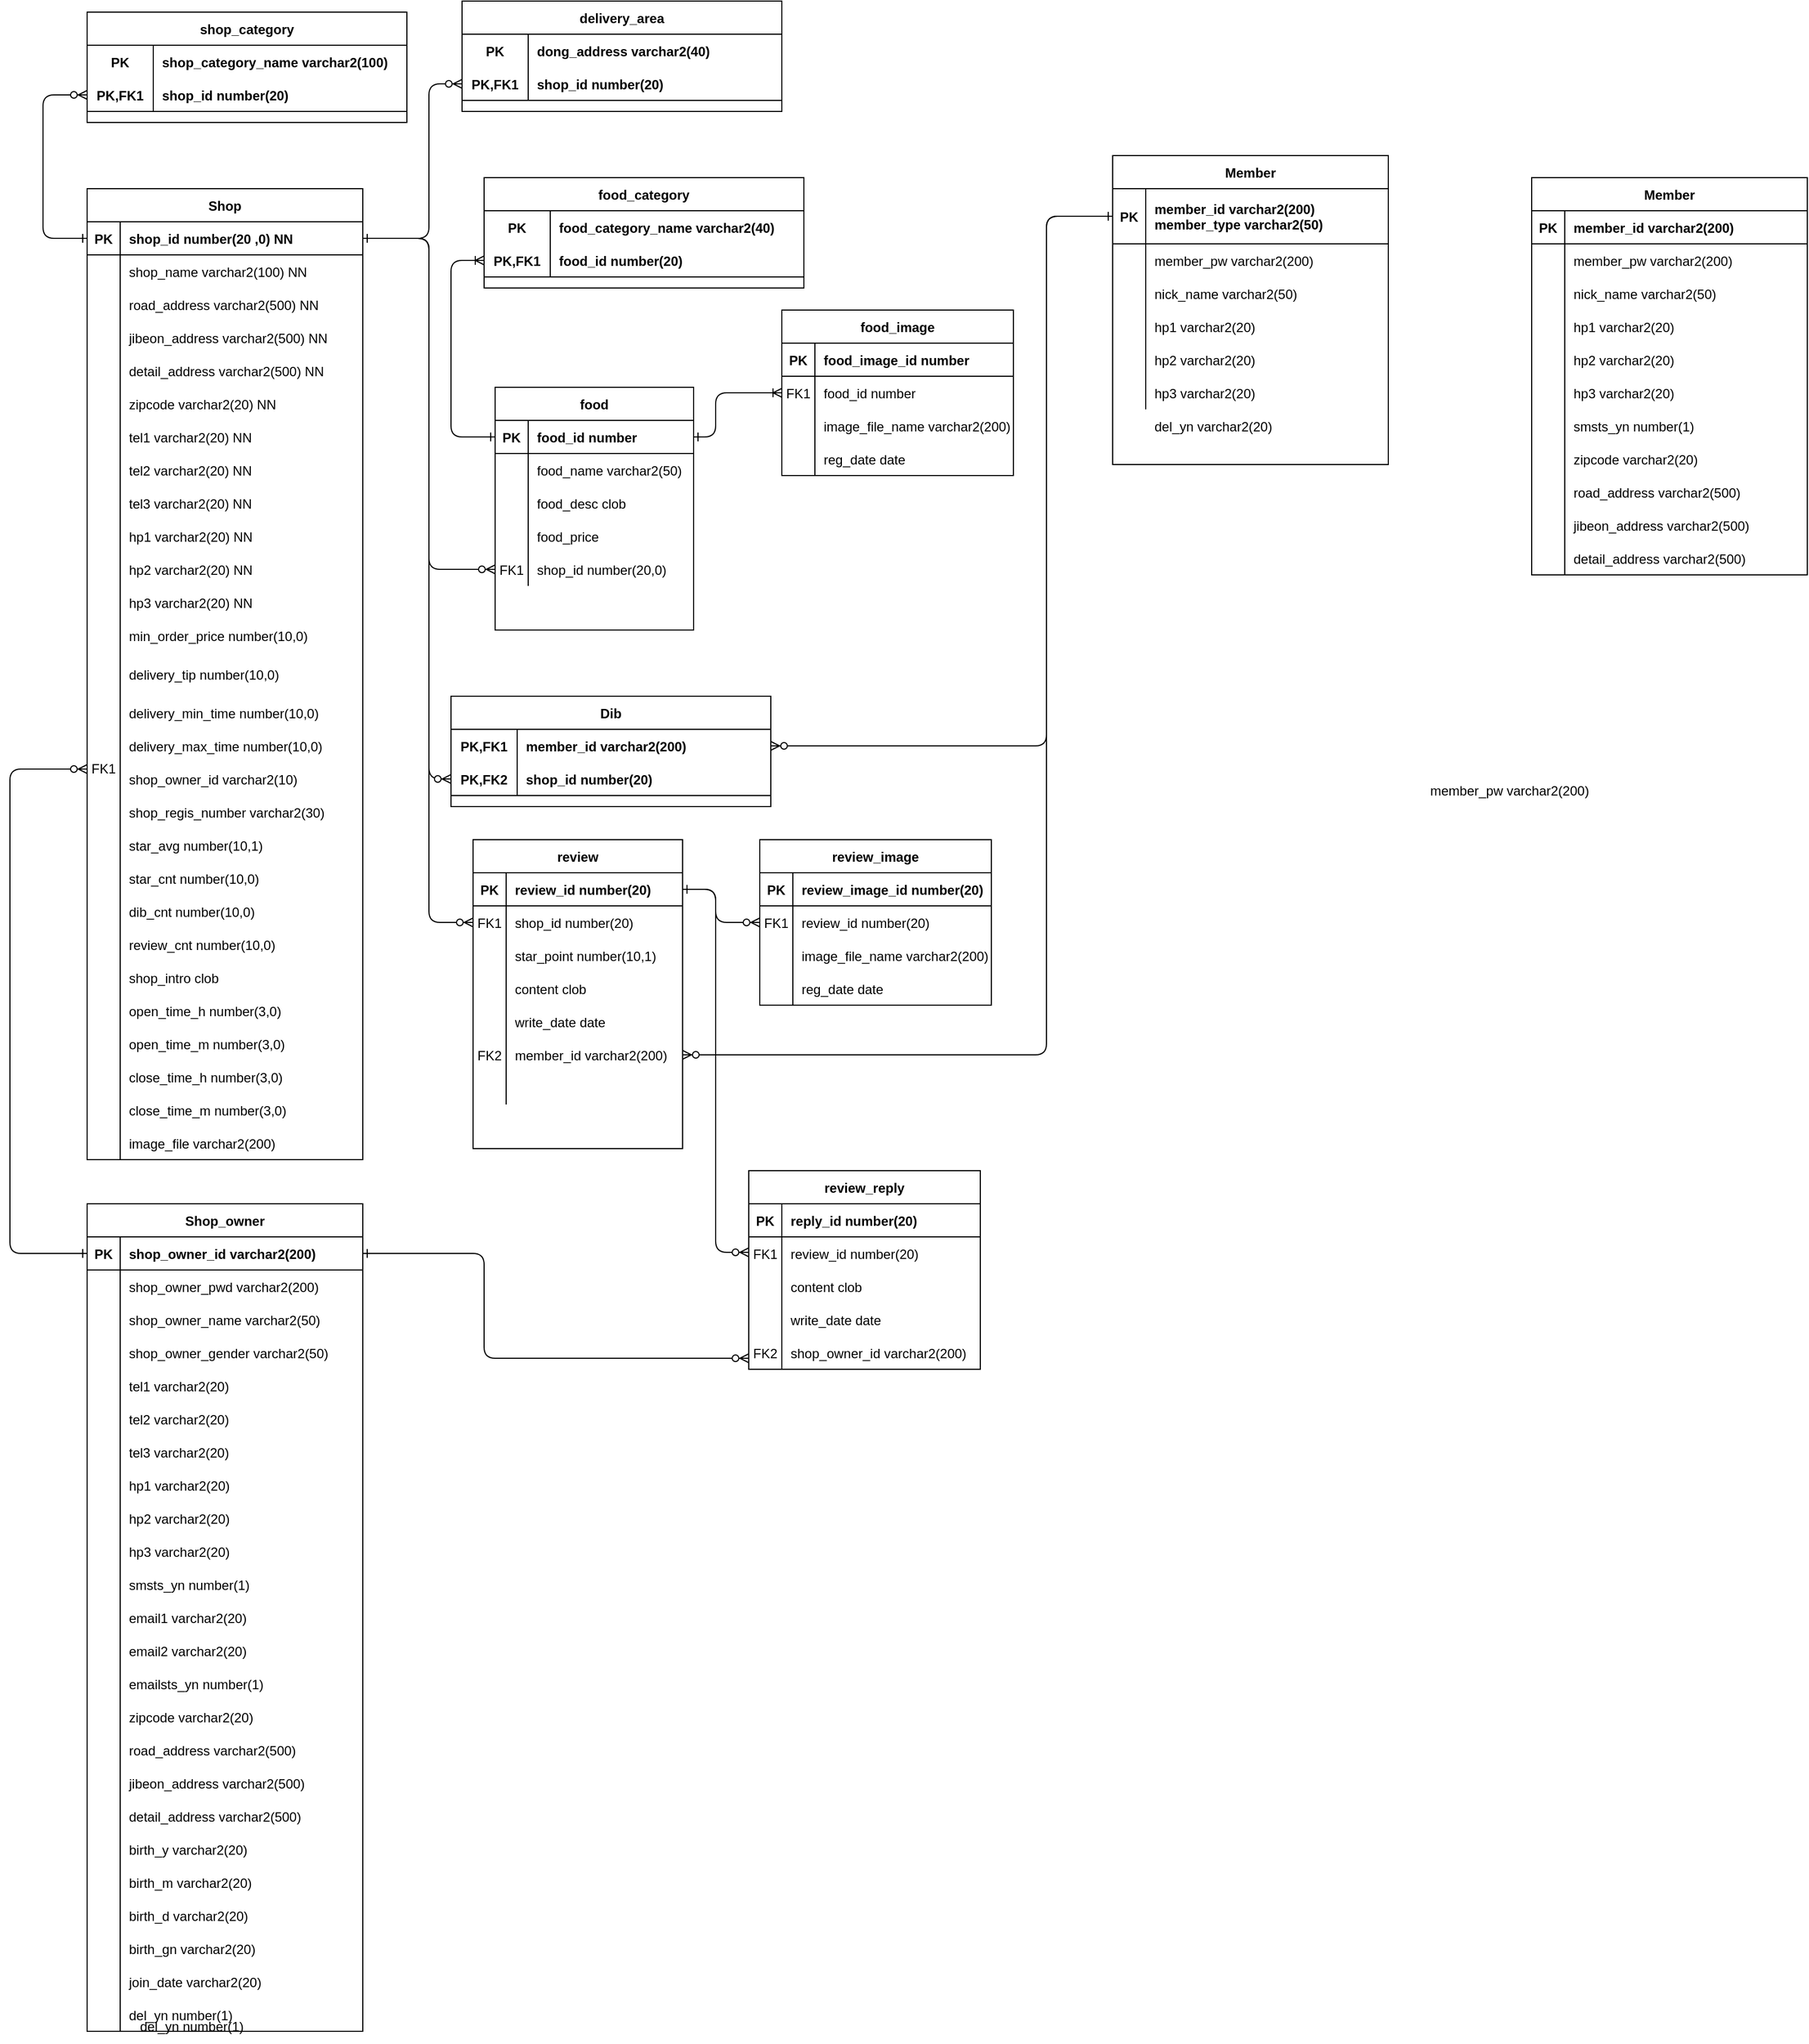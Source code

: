 <mxfile version="14.0.1" type="device"><diagram id="R2lEEEUBdFMjLlhIrx00" name="Page-1"><mxGraphModel dx="1422" dy="762" grid="1" gridSize="10" guides="1" tooltips="1" connect="1" arrows="1" fold="1" page="1" pageScale="1" pageWidth="3000" pageHeight="3000" math="0" shadow="0" extFonts="Permanent Marker^https://fonts.googleapis.com/css?family=Permanent+Marker"><root><object label="" id="0"><mxCell/></object><mxCell id="1" parent="0"/><mxCell id="C-vyLk0tnHw3VtMMgP7b-12" value="" style="edgeStyle=orthogonalEdgeStyle;endArrow=ERone;startArrow=ERzeroToMany;endFill=0;startFill=1;exitX=1;exitY=0.5;exitDx=0;exitDy=0;entryX=0;entryY=0.5;entryDx=0;entryDy=0;" parent="1" source="kG-o2jvC3ZnThmQonBsG-353" target="C-vyLk0tnHw3VtMMgP7b-14" edge="1"><mxGeometry width="100" height="100" relative="1" as="geometry"><mxPoint x="780" y="650" as="sourcePoint"/><mxPoint x="460" y="205" as="targetPoint"/><Array as="points"><mxPoint x="950" y="685"/><mxPoint x="950" y="205"/></Array></mxGeometry></mxCell><mxCell id="C-vyLk0tnHw3VtMMgP7b-13" value="Member" style="shape=table;startSize=30;container=1;collapsible=1;childLayout=tableLayout;fixedRows=1;rowLines=0;fontStyle=1;align=center;resizeLast=1;" parent="1" vertex="1"><mxGeometry x="1010" y="150" width="250" height="280" as="geometry"><mxRectangle x="450" y="280" width="90" height="30" as="alternateBounds"/></mxGeometry></mxCell><mxCell id="C-vyLk0tnHw3VtMMgP7b-14" value="" style="shape=partialRectangle;collapsible=0;dropTarget=0;pointerEvents=0;fillColor=none;points=[[0,0.5],[1,0.5]];portConstraint=eastwest;top=0;left=0;right=0;bottom=1;" parent="C-vyLk0tnHw3VtMMgP7b-13" vertex="1"><mxGeometry y="30" width="250" height="50" as="geometry"/></mxCell><mxCell id="C-vyLk0tnHw3VtMMgP7b-15" value="PK" style="shape=partialRectangle;overflow=hidden;connectable=0;fillColor=none;top=0;left=0;bottom=0;right=0;fontStyle=1;" parent="C-vyLk0tnHw3VtMMgP7b-14" vertex="1"><mxGeometry width="30" height="50" as="geometry"/></mxCell><mxCell id="C-vyLk0tnHw3VtMMgP7b-16" value="member_id varchar2(200)&#10;member_type varchar2(50)" style="shape=partialRectangle;overflow=hidden;connectable=0;fillColor=none;top=0;left=0;bottom=0;right=0;align=left;spacingLeft=6;fontStyle=1;" parent="C-vyLk0tnHw3VtMMgP7b-14" vertex="1"><mxGeometry x="30" width="220" height="50" as="geometry"/></mxCell><mxCell id="C-vyLk0tnHw3VtMMgP7b-17" value="" style="shape=partialRectangle;collapsible=0;dropTarget=0;pointerEvents=0;fillColor=none;points=[[0,0.5],[1,0.5]];portConstraint=eastwest;top=0;left=0;right=0;bottom=0;" parent="C-vyLk0tnHw3VtMMgP7b-13" vertex="1"><mxGeometry y="80" width="250" height="30" as="geometry"/></mxCell><mxCell id="C-vyLk0tnHw3VtMMgP7b-18" value="" style="shape=partialRectangle;overflow=hidden;connectable=0;fillColor=none;top=0;left=0;bottom=0;right=0;" parent="C-vyLk0tnHw3VtMMgP7b-17" vertex="1"><mxGeometry width="30" height="30" as="geometry"/></mxCell><mxCell id="C-vyLk0tnHw3VtMMgP7b-19" value="member_pw varchar2(200)" style="shape=partialRectangle;overflow=hidden;connectable=0;fillColor=none;top=0;left=0;bottom=0;right=0;align=left;spacingLeft=6;" parent="C-vyLk0tnHw3VtMMgP7b-17" vertex="1"><mxGeometry x="30" width="220" height="30" as="geometry"/></mxCell><mxCell id="C-vyLk0tnHw3VtMMgP7b-20" value="" style="shape=partialRectangle;collapsible=0;dropTarget=0;pointerEvents=0;fillColor=none;points=[[0,0.5],[1,0.5]];portConstraint=eastwest;top=0;left=0;right=0;bottom=0;" parent="C-vyLk0tnHw3VtMMgP7b-13" vertex="1"><mxGeometry y="110" width="250" height="30" as="geometry"/></mxCell><mxCell id="C-vyLk0tnHw3VtMMgP7b-21" value="" style="shape=partialRectangle;overflow=hidden;connectable=0;fillColor=none;top=0;left=0;bottom=0;right=0;" parent="C-vyLk0tnHw3VtMMgP7b-20" vertex="1"><mxGeometry width="30" height="30" as="geometry"/></mxCell><mxCell id="C-vyLk0tnHw3VtMMgP7b-22" value="nick_name varchar2(50)" style="shape=partialRectangle;overflow=hidden;connectable=0;fillColor=none;top=0;left=0;bottom=0;right=0;align=left;spacingLeft=6;" parent="C-vyLk0tnHw3VtMMgP7b-20" vertex="1"><mxGeometry x="30" width="220" height="30" as="geometry"/></mxCell><mxCell id="kG-o2jvC3ZnThmQonBsG-201" value="" style="shape=partialRectangle;collapsible=0;dropTarget=0;pointerEvents=0;fillColor=none;points=[[0,0.5],[1,0.5]];portConstraint=eastwest;top=0;left=0;right=0;bottom=0;" parent="C-vyLk0tnHw3VtMMgP7b-13" vertex="1"><mxGeometry y="140" width="250" height="30" as="geometry"/></mxCell><mxCell id="kG-o2jvC3ZnThmQonBsG-202" value="" style="shape=partialRectangle;overflow=hidden;connectable=0;fillColor=none;top=0;left=0;bottom=0;right=0;" parent="kG-o2jvC3ZnThmQonBsG-201" vertex="1"><mxGeometry width="30" height="30" as="geometry"/></mxCell><mxCell id="kG-o2jvC3ZnThmQonBsG-203" value="hp1 varchar2(20)" style="shape=partialRectangle;overflow=hidden;connectable=0;fillColor=none;top=0;left=0;bottom=0;right=0;align=left;spacingLeft=6;" parent="kG-o2jvC3ZnThmQonBsG-201" vertex="1"><mxGeometry x="30" width="220" height="30" as="geometry"/></mxCell><mxCell id="kG-o2jvC3ZnThmQonBsG-204" value="" style="shape=partialRectangle;collapsible=0;dropTarget=0;pointerEvents=0;fillColor=none;points=[[0,0.5],[1,0.5]];portConstraint=eastwest;top=0;left=0;right=0;bottom=0;" parent="C-vyLk0tnHw3VtMMgP7b-13" vertex="1"><mxGeometry y="170" width="250" height="30" as="geometry"/></mxCell><mxCell id="kG-o2jvC3ZnThmQonBsG-205" value="" style="shape=partialRectangle;overflow=hidden;connectable=0;fillColor=none;top=0;left=0;bottom=0;right=0;" parent="kG-o2jvC3ZnThmQonBsG-204" vertex="1"><mxGeometry width="30" height="30" as="geometry"/></mxCell><mxCell id="kG-o2jvC3ZnThmQonBsG-206" value="hp2 varchar2(20)" style="shape=partialRectangle;overflow=hidden;connectable=0;fillColor=none;top=0;left=0;bottom=0;right=0;align=left;spacingLeft=6;" parent="kG-o2jvC3ZnThmQonBsG-204" vertex="1"><mxGeometry x="30" width="220" height="30" as="geometry"/></mxCell><mxCell id="kG-o2jvC3ZnThmQonBsG-207" value="" style="shape=partialRectangle;collapsible=0;dropTarget=0;pointerEvents=0;fillColor=none;points=[[0,0.5],[1,0.5]];portConstraint=eastwest;top=0;left=0;right=0;bottom=0;" parent="C-vyLk0tnHw3VtMMgP7b-13" vertex="1"><mxGeometry y="200" width="250" height="30" as="geometry"/></mxCell><mxCell id="kG-o2jvC3ZnThmQonBsG-208" value="" style="shape=partialRectangle;overflow=hidden;connectable=0;fillColor=none;top=0;left=0;bottom=0;right=0;" parent="kG-o2jvC3ZnThmQonBsG-207" vertex="1"><mxGeometry width="30" height="30" as="geometry"/></mxCell><mxCell id="kG-o2jvC3ZnThmQonBsG-209" value="hp3 varchar2(20)" style="shape=partialRectangle;overflow=hidden;connectable=0;fillColor=none;top=0;left=0;bottom=0;right=0;align=left;spacingLeft=6;" parent="kG-o2jvC3ZnThmQonBsG-207" vertex="1"><mxGeometry x="30" width="220" height="30" as="geometry"/></mxCell><mxCell id="C-vyLk0tnHw3VtMMgP7b-23" value="Shop" style="shape=table;startSize=30;container=1;collapsible=1;childLayout=tableLayout;fixedRows=1;rowLines=0;fontStyle=1;align=center;resizeLast=1;" parent="1" vertex="1"><mxGeometry x="80" y="180" width="250" height="880" as="geometry"/></mxCell><mxCell id="C-vyLk0tnHw3VtMMgP7b-24" value="" style="shape=partialRectangle;collapsible=0;dropTarget=0;pointerEvents=0;fillColor=none;points=[[0,0.5],[1,0.5]];portConstraint=eastwest;top=0;left=0;right=0;bottom=1;" parent="C-vyLk0tnHw3VtMMgP7b-23" vertex="1"><mxGeometry y="30" width="250" height="30" as="geometry"/></mxCell><mxCell id="C-vyLk0tnHw3VtMMgP7b-25" value="PK" style="shape=partialRectangle;overflow=hidden;connectable=0;fillColor=none;top=0;left=0;bottom=0;right=0;fontStyle=1;" parent="C-vyLk0tnHw3VtMMgP7b-24" vertex="1"><mxGeometry width="30" height="30" as="geometry"/></mxCell><mxCell id="C-vyLk0tnHw3VtMMgP7b-26" value="shop_id number(20 ,0) NN" style="shape=partialRectangle;overflow=hidden;connectable=0;fillColor=none;top=0;left=0;bottom=0;right=0;align=left;spacingLeft=6;fontStyle=1;" parent="C-vyLk0tnHw3VtMMgP7b-24" vertex="1"><mxGeometry x="30" width="220" height="30" as="geometry"/></mxCell><mxCell id="C-vyLk0tnHw3VtMMgP7b-27" value="" style="shape=partialRectangle;collapsible=0;dropTarget=0;pointerEvents=0;fillColor=none;points=[[0,0.5],[1,0.5]];portConstraint=eastwest;top=0;left=0;right=0;bottom=0;" parent="C-vyLk0tnHw3VtMMgP7b-23" vertex="1"><mxGeometry y="60" width="250" height="30" as="geometry"/></mxCell><mxCell id="C-vyLk0tnHw3VtMMgP7b-28" value="" style="shape=partialRectangle;overflow=hidden;connectable=0;fillColor=none;top=0;left=0;bottom=0;right=0;" parent="C-vyLk0tnHw3VtMMgP7b-27" vertex="1"><mxGeometry width="30" height="30" as="geometry"/></mxCell><mxCell id="C-vyLk0tnHw3VtMMgP7b-29" value="shop_name varchar2(100) NN" style="shape=partialRectangle;overflow=hidden;connectable=0;fillColor=none;top=0;left=0;bottom=0;right=0;align=left;spacingLeft=6;" parent="C-vyLk0tnHw3VtMMgP7b-27" vertex="1"><mxGeometry x="30" width="220" height="30" as="geometry"/></mxCell><mxCell id="kG-o2jvC3ZnThmQonBsG-7" value="" style="shape=partialRectangle;collapsible=0;dropTarget=0;pointerEvents=0;fillColor=none;points=[[0,0.5],[1,0.5]];portConstraint=eastwest;top=0;left=0;right=0;bottom=0;" parent="C-vyLk0tnHw3VtMMgP7b-23" vertex="1"><mxGeometry y="90" width="250" height="30" as="geometry"/></mxCell><mxCell id="kG-o2jvC3ZnThmQonBsG-8" value="" style="shape=partialRectangle;overflow=hidden;connectable=0;fillColor=none;top=0;left=0;bottom=0;right=0;" parent="kG-o2jvC3ZnThmQonBsG-7" vertex="1"><mxGeometry width="30" height="30" as="geometry"/></mxCell><mxCell id="kG-o2jvC3ZnThmQonBsG-9" value="road_address varchar2(500) NN" style="shape=partialRectangle;overflow=hidden;connectable=0;fillColor=none;top=0;left=0;bottom=0;right=0;align=left;spacingLeft=6;" parent="kG-o2jvC3ZnThmQonBsG-7" vertex="1"><mxGeometry x="30" width="220" height="30" as="geometry"/></mxCell><mxCell id="kG-o2jvC3ZnThmQonBsG-19" value="" style="shape=partialRectangle;collapsible=0;dropTarget=0;pointerEvents=0;fillColor=none;points=[[0,0.5],[1,0.5]];portConstraint=eastwest;top=0;left=0;right=0;bottom=0;" parent="C-vyLk0tnHw3VtMMgP7b-23" vertex="1"><mxGeometry y="120" width="250" height="30" as="geometry"/></mxCell><mxCell id="kG-o2jvC3ZnThmQonBsG-20" value="" style="shape=partialRectangle;overflow=hidden;connectable=0;fillColor=none;top=0;left=0;bottom=0;right=0;" parent="kG-o2jvC3ZnThmQonBsG-19" vertex="1"><mxGeometry width="30" height="30" as="geometry"/></mxCell><mxCell id="kG-o2jvC3ZnThmQonBsG-21" value="jibeon_address varchar2(500) NN" style="shape=partialRectangle;overflow=hidden;connectable=0;fillColor=none;top=0;left=0;bottom=0;right=0;align=left;spacingLeft=6;" parent="kG-o2jvC3ZnThmQonBsG-19" vertex="1"><mxGeometry x="30" width="220" height="30" as="geometry"/></mxCell><mxCell id="kG-o2jvC3ZnThmQonBsG-22" value="" style="shape=partialRectangle;collapsible=0;dropTarget=0;pointerEvents=0;fillColor=none;points=[[0,0.5],[1,0.5]];portConstraint=eastwest;top=0;left=0;right=0;bottom=0;" parent="C-vyLk0tnHw3VtMMgP7b-23" vertex="1"><mxGeometry y="150" width="250" height="30" as="geometry"/></mxCell><mxCell id="kG-o2jvC3ZnThmQonBsG-23" value="" style="shape=partialRectangle;overflow=hidden;connectable=0;fillColor=none;top=0;left=0;bottom=0;right=0;" parent="kG-o2jvC3ZnThmQonBsG-22" vertex="1"><mxGeometry width="30" height="30" as="geometry"/></mxCell><mxCell id="kG-o2jvC3ZnThmQonBsG-24" value="detail_address varchar2(500) NN" style="shape=partialRectangle;overflow=hidden;connectable=0;fillColor=none;top=0;left=0;bottom=0;right=0;align=left;spacingLeft=6;" parent="kG-o2jvC3ZnThmQonBsG-22" vertex="1"><mxGeometry x="30" width="220" height="30" as="geometry"/></mxCell><mxCell id="kG-o2jvC3ZnThmQonBsG-25" value="" style="shape=partialRectangle;collapsible=0;dropTarget=0;pointerEvents=0;fillColor=none;points=[[0,0.5],[1,0.5]];portConstraint=eastwest;top=0;left=0;right=0;bottom=0;" parent="C-vyLk0tnHw3VtMMgP7b-23" vertex="1"><mxGeometry y="180" width="250" height="30" as="geometry"/></mxCell><mxCell id="kG-o2jvC3ZnThmQonBsG-26" value="" style="shape=partialRectangle;overflow=hidden;connectable=0;fillColor=none;top=0;left=0;bottom=0;right=0;" parent="kG-o2jvC3ZnThmQonBsG-25" vertex="1"><mxGeometry width="30" height="30" as="geometry"/></mxCell><mxCell id="kG-o2jvC3ZnThmQonBsG-27" value="zipcode varchar2(20) NN" style="shape=partialRectangle;overflow=hidden;connectable=0;fillColor=none;top=0;left=0;bottom=0;right=0;align=left;spacingLeft=6;" parent="kG-o2jvC3ZnThmQonBsG-25" vertex="1"><mxGeometry x="30" width="220" height="30" as="geometry"/></mxCell><mxCell id="kG-o2jvC3ZnThmQonBsG-49" value="" style="shape=partialRectangle;collapsible=0;dropTarget=0;pointerEvents=0;fillColor=none;points=[[0,0.5],[1,0.5]];portConstraint=eastwest;top=0;left=0;right=0;bottom=0;" parent="C-vyLk0tnHw3VtMMgP7b-23" vertex="1"><mxGeometry y="210" width="250" height="30" as="geometry"/></mxCell><mxCell id="kG-o2jvC3ZnThmQonBsG-50" value="" style="shape=partialRectangle;overflow=hidden;connectable=0;fillColor=none;top=0;left=0;bottom=0;right=0;" parent="kG-o2jvC3ZnThmQonBsG-49" vertex="1"><mxGeometry width="30" height="30" as="geometry"/></mxCell><mxCell id="kG-o2jvC3ZnThmQonBsG-51" value="tel1 varchar2(20) NN" style="shape=partialRectangle;overflow=hidden;connectable=0;fillColor=none;top=0;left=0;bottom=0;right=0;align=left;spacingLeft=6;" parent="kG-o2jvC3ZnThmQonBsG-49" vertex="1"><mxGeometry x="30" width="220" height="30" as="geometry"/></mxCell><mxCell id="kG-o2jvC3ZnThmQonBsG-58" value="" style="shape=partialRectangle;collapsible=0;dropTarget=0;pointerEvents=0;fillColor=none;points=[[0,0.5],[1,0.5]];portConstraint=eastwest;top=0;left=0;right=0;bottom=0;" parent="C-vyLk0tnHw3VtMMgP7b-23" vertex="1"><mxGeometry y="240" width="250" height="30" as="geometry"/></mxCell><mxCell id="kG-o2jvC3ZnThmQonBsG-59" value="" style="shape=partialRectangle;overflow=hidden;connectable=0;fillColor=none;top=0;left=0;bottom=0;right=0;" parent="kG-o2jvC3ZnThmQonBsG-58" vertex="1"><mxGeometry width="30" height="30" as="geometry"/></mxCell><mxCell id="kG-o2jvC3ZnThmQonBsG-60" value="tel2 varchar2(20) NN" style="shape=partialRectangle;overflow=hidden;connectable=0;fillColor=none;top=0;left=0;bottom=0;right=0;align=left;spacingLeft=6;" parent="kG-o2jvC3ZnThmQonBsG-58" vertex="1"><mxGeometry x="30" width="220" height="30" as="geometry"/></mxCell><mxCell id="kG-o2jvC3ZnThmQonBsG-61" value="" style="shape=partialRectangle;collapsible=0;dropTarget=0;pointerEvents=0;fillColor=none;points=[[0,0.5],[1,0.5]];portConstraint=eastwest;top=0;left=0;right=0;bottom=0;" parent="C-vyLk0tnHw3VtMMgP7b-23" vertex="1"><mxGeometry y="270" width="250" height="30" as="geometry"/></mxCell><mxCell id="kG-o2jvC3ZnThmQonBsG-62" value="" style="shape=partialRectangle;overflow=hidden;connectable=0;fillColor=none;top=0;left=0;bottom=0;right=0;" parent="kG-o2jvC3ZnThmQonBsG-61" vertex="1"><mxGeometry width="30" height="30" as="geometry"/></mxCell><mxCell id="kG-o2jvC3ZnThmQonBsG-63" value="tel3 varchar2(20) NN" style="shape=partialRectangle;overflow=hidden;connectable=0;fillColor=none;top=0;left=0;bottom=0;right=0;align=left;spacingLeft=6;" parent="kG-o2jvC3ZnThmQonBsG-61" vertex="1"><mxGeometry x="30" width="220" height="30" as="geometry"/></mxCell><mxCell id="kG-o2jvC3ZnThmQonBsG-64" value="" style="shape=partialRectangle;collapsible=0;dropTarget=0;pointerEvents=0;fillColor=none;points=[[0,0.5],[1,0.5]];portConstraint=eastwest;top=0;left=0;right=0;bottom=0;" parent="C-vyLk0tnHw3VtMMgP7b-23" vertex="1"><mxGeometry y="300" width="250" height="30" as="geometry"/></mxCell><mxCell id="kG-o2jvC3ZnThmQonBsG-65" value="" style="shape=partialRectangle;overflow=hidden;connectable=0;fillColor=none;top=0;left=0;bottom=0;right=0;" parent="kG-o2jvC3ZnThmQonBsG-64" vertex="1"><mxGeometry width="30" height="30" as="geometry"/></mxCell><mxCell id="kG-o2jvC3ZnThmQonBsG-66" value="hp1 varchar2(20) NN" style="shape=partialRectangle;overflow=hidden;connectable=0;fillColor=none;top=0;left=0;bottom=0;right=0;align=left;spacingLeft=6;" parent="kG-o2jvC3ZnThmQonBsG-64" vertex="1"><mxGeometry x="30" width="220" height="30" as="geometry"/></mxCell><mxCell id="kG-o2jvC3ZnThmQonBsG-67" value="" style="shape=partialRectangle;collapsible=0;dropTarget=0;pointerEvents=0;fillColor=none;points=[[0,0.5],[1,0.5]];portConstraint=eastwest;top=0;left=0;right=0;bottom=0;" parent="C-vyLk0tnHw3VtMMgP7b-23" vertex="1"><mxGeometry y="330" width="250" height="30" as="geometry"/></mxCell><mxCell id="kG-o2jvC3ZnThmQonBsG-68" value="" style="shape=partialRectangle;overflow=hidden;connectable=0;fillColor=none;top=0;left=0;bottom=0;right=0;" parent="kG-o2jvC3ZnThmQonBsG-67" vertex="1"><mxGeometry width="30" height="30" as="geometry"/></mxCell><mxCell id="kG-o2jvC3ZnThmQonBsG-69" value="hp2 varchar2(20) NN" style="shape=partialRectangle;overflow=hidden;connectable=0;fillColor=none;top=0;left=0;bottom=0;right=0;align=left;spacingLeft=6;" parent="kG-o2jvC3ZnThmQonBsG-67" vertex="1"><mxGeometry x="30" width="220" height="30" as="geometry"/></mxCell><mxCell id="kG-o2jvC3ZnThmQonBsG-70" value="" style="shape=partialRectangle;collapsible=0;dropTarget=0;pointerEvents=0;fillColor=none;points=[[0,0.5],[1,0.5]];portConstraint=eastwest;top=0;left=0;right=0;bottom=0;" parent="C-vyLk0tnHw3VtMMgP7b-23" vertex="1"><mxGeometry y="360" width="250" height="30" as="geometry"/></mxCell><mxCell id="kG-o2jvC3ZnThmQonBsG-71" value="" style="shape=partialRectangle;overflow=hidden;connectable=0;fillColor=none;top=0;left=0;bottom=0;right=0;" parent="kG-o2jvC3ZnThmQonBsG-70" vertex="1"><mxGeometry width="30" height="30" as="geometry"/></mxCell><mxCell id="kG-o2jvC3ZnThmQonBsG-72" value="hp3 varchar2(20) NN" style="shape=partialRectangle;overflow=hidden;connectable=0;fillColor=none;top=0;left=0;bottom=0;right=0;align=left;spacingLeft=6;" parent="kG-o2jvC3ZnThmQonBsG-70" vertex="1"><mxGeometry x="30" width="220" height="30" as="geometry"/></mxCell><mxCell id="kG-o2jvC3ZnThmQonBsG-73" value="" style="shape=partialRectangle;collapsible=0;dropTarget=0;pointerEvents=0;fillColor=none;points=[[0,0.5],[1,0.5]];portConstraint=eastwest;top=0;left=0;right=0;bottom=0;" parent="C-vyLk0tnHw3VtMMgP7b-23" vertex="1"><mxGeometry y="390" width="250" height="30" as="geometry"/></mxCell><mxCell id="kG-o2jvC3ZnThmQonBsG-74" value="" style="shape=partialRectangle;overflow=hidden;connectable=0;fillColor=none;top=0;left=0;bottom=0;right=0;" parent="kG-o2jvC3ZnThmQonBsG-73" vertex="1"><mxGeometry width="30" height="30" as="geometry"/></mxCell><mxCell id="kG-o2jvC3ZnThmQonBsG-75" value="min_order_price number(10,0) " style="shape=partialRectangle;overflow=hidden;connectable=0;fillColor=none;top=0;left=0;bottom=0;right=0;align=left;spacingLeft=6;" parent="kG-o2jvC3ZnThmQonBsG-73" vertex="1"><mxGeometry x="30" width="220" height="30" as="geometry"/></mxCell><mxCell id="kG-o2jvC3ZnThmQonBsG-85" value="" style="shape=partialRectangle;collapsible=0;dropTarget=0;pointerEvents=0;fillColor=none;points=[[0,0.5],[1,0.5]];portConstraint=eastwest;top=0;left=0;right=0;bottom=0;" parent="C-vyLk0tnHw3VtMMgP7b-23" vertex="1"><mxGeometry y="420" width="250" height="40" as="geometry"/></mxCell><mxCell id="kG-o2jvC3ZnThmQonBsG-86" value="" style="shape=partialRectangle;overflow=hidden;connectable=0;fillColor=none;top=0;left=0;bottom=0;right=0;" parent="kG-o2jvC3ZnThmQonBsG-85" vertex="1"><mxGeometry width="30" height="40" as="geometry"/></mxCell><mxCell id="kG-o2jvC3ZnThmQonBsG-87" value="delivery_tip number(10,0) " style="shape=partialRectangle;overflow=hidden;connectable=0;fillColor=none;top=0;left=0;bottom=0;right=0;align=left;spacingLeft=6;" parent="kG-o2jvC3ZnThmQonBsG-85" vertex="1"><mxGeometry x="30" width="220" height="40" as="geometry"/></mxCell><mxCell id="kG-o2jvC3ZnThmQonBsG-88" value="" style="shape=partialRectangle;collapsible=0;dropTarget=0;pointerEvents=0;fillColor=none;points=[[0,0.5],[1,0.5]];portConstraint=eastwest;top=0;left=0;right=0;bottom=0;" parent="C-vyLk0tnHw3VtMMgP7b-23" vertex="1"><mxGeometry y="460" width="250" height="30" as="geometry"/></mxCell><mxCell id="kG-o2jvC3ZnThmQonBsG-89" value="" style="shape=partialRectangle;overflow=hidden;connectable=0;fillColor=none;top=0;left=0;bottom=0;right=0;" parent="kG-o2jvC3ZnThmQonBsG-88" vertex="1"><mxGeometry width="30" height="30" as="geometry"/></mxCell><mxCell id="kG-o2jvC3ZnThmQonBsG-90" value="delivery_min_time number(10,0) " style="shape=partialRectangle;overflow=hidden;connectable=0;fillColor=none;top=0;left=0;bottom=0;right=0;align=left;spacingLeft=6;" parent="kG-o2jvC3ZnThmQonBsG-88" vertex="1"><mxGeometry x="30" width="220" height="30" as="geometry"/></mxCell><mxCell id="kG-o2jvC3ZnThmQonBsG-91" value="" style="shape=partialRectangle;collapsible=0;dropTarget=0;pointerEvents=0;fillColor=none;points=[[0,0.5],[1,0.5]];portConstraint=eastwest;top=0;left=0;right=0;bottom=0;" parent="C-vyLk0tnHw3VtMMgP7b-23" vertex="1"><mxGeometry y="490" width="250" height="30" as="geometry"/></mxCell><mxCell id="kG-o2jvC3ZnThmQonBsG-92" value="" style="shape=partialRectangle;overflow=hidden;connectable=0;fillColor=none;top=0;left=0;bottom=0;right=0;" parent="kG-o2jvC3ZnThmQonBsG-91" vertex="1"><mxGeometry width="30" height="30" as="geometry"/></mxCell><mxCell id="kG-o2jvC3ZnThmQonBsG-93" value="delivery_max_time number(10,0) " style="shape=partialRectangle;overflow=hidden;connectable=0;fillColor=none;top=0;left=0;bottom=0;right=0;align=left;spacingLeft=6;" parent="kG-o2jvC3ZnThmQonBsG-91" vertex="1"><mxGeometry x="30" width="220" height="30" as="geometry"/></mxCell><mxCell id="kG-o2jvC3ZnThmQonBsG-94" value="" style="shape=partialRectangle;collapsible=0;dropTarget=0;pointerEvents=0;fillColor=none;points=[[0,0.5],[1,0.5]];portConstraint=eastwest;top=0;left=0;right=0;bottom=0;" parent="C-vyLk0tnHw3VtMMgP7b-23" vertex="1"><mxGeometry y="520" width="250" height="30" as="geometry"/></mxCell><mxCell id="kG-o2jvC3ZnThmQonBsG-95" value="" style="shape=partialRectangle;overflow=hidden;connectable=0;fillColor=none;top=0;left=0;bottom=0;right=0;" parent="kG-o2jvC3ZnThmQonBsG-94" vertex="1"><mxGeometry width="30" height="30" as="geometry"/></mxCell><mxCell id="kG-o2jvC3ZnThmQonBsG-96" value="shop_owner_id varchar2(10) " style="shape=partialRectangle;overflow=hidden;connectable=0;fillColor=none;top=0;left=0;bottom=0;right=0;align=left;spacingLeft=6;" parent="kG-o2jvC3ZnThmQonBsG-94" vertex="1"><mxGeometry x="30" width="220" height="30" as="geometry"/></mxCell><mxCell id="kG-o2jvC3ZnThmQonBsG-97" value="" style="shape=partialRectangle;collapsible=0;dropTarget=0;pointerEvents=0;fillColor=none;points=[[0,0.5],[1,0.5]];portConstraint=eastwest;top=0;left=0;right=0;bottom=0;" parent="C-vyLk0tnHw3VtMMgP7b-23" vertex="1"><mxGeometry y="550" width="250" height="30" as="geometry"/></mxCell><mxCell id="kG-o2jvC3ZnThmQonBsG-98" value="" style="shape=partialRectangle;overflow=hidden;connectable=0;fillColor=none;top=0;left=0;bottom=0;right=0;" parent="kG-o2jvC3ZnThmQonBsG-97" vertex="1"><mxGeometry width="30" height="30" as="geometry"/></mxCell><mxCell id="kG-o2jvC3ZnThmQonBsG-99" value="shop_regis_number varchar2(30) " style="shape=partialRectangle;overflow=hidden;connectable=0;fillColor=none;top=0;left=0;bottom=0;right=0;align=left;spacingLeft=6;" parent="kG-o2jvC3ZnThmQonBsG-97" vertex="1"><mxGeometry x="30" width="220" height="30" as="geometry"/></mxCell><mxCell id="kG-o2jvC3ZnThmQonBsG-100" value="" style="shape=partialRectangle;collapsible=0;dropTarget=0;pointerEvents=0;fillColor=none;points=[[0,0.5],[1,0.5]];portConstraint=eastwest;top=0;left=0;right=0;bottom=0;" parent="C-vyLk0tnHw3VtMMgP7b-23" vertex="1"><mxGeometry y="580" width="250" height="30" as="geometry"/></mxCell><mxCell id="kG-o2jvC3ZnThmQonBsG-101" value="" style="shape=partialRectangle;overflow=hidden;connectable=0;fillColor=none;top=0;left=0;bottom=0;right=0;" parent="kG-o2jvC3ZnThmQonBsG-100" vertex="1"><mxGeometry width="30" height="30" as="geometry"/></mxCell><mxCell id="kG-o2jvC3ZnThmQonBsG-102" value="star_avg number(10,1) " style="shape=partialRectangle;overflow=hidden;connectable=0;fillColor=none;top=0;left=0;bottom=0;right=0;align=left;spacingLeft=6;" parent="kG-o2jvC3ZnThmQonBsG-100" vertex="1"><mxGeometry x="30" width="220" height="30" as="geometry"/></mxCell><mxCell id="kG-o2jvC3ZnThmQonBsG-103" value="" style="shape=partialRectangle;collapsible=0;dropTarget=0;pointerEvents=0;fillColor=none;points=[[0,0.5],[1,0.5]];portConstraint=eastwest;top=0;left=0;right=0;bottom=0;" parent="C-vyLk0tnHw3VtMMgP7b-23" vertex="1"><mxGeometry y="610" width="250" height="30" as="geometry"/></mxCell><mxCell id="kG-o2jvC3ZnThmQonBsG-104" value="" style="shape=partialRectangle;overflow=hidden;connectable=0;fillColor=none;top=0;left=0;bottom=0;right=0;" parent="kG-o2jvC3ZnThmQonBsG-103" vertex="1"><mxGeometry width="30" height="30" as="geometry"/></mxCell><mxCell id="kG-o2jvC3ZnThmQonBsG-105" value="star_cnt number(10,0)" style="shape=partialRectangle;overflow=hidden;connectable=0;fillColor=none;top=0;left=0;bottom=0;right=0;align=left;spacingLeft=6;" parent="kG-o2jvC3ZnThmQonBsG-103" vertex="1"><mxGeometry x="30" width="220" height="30" as="geometry"/></mxCell><mxCell id="kG-o2jvC3ZnThmQonBsG-113" value="" style="shape=partialRectangle;collapsible=0;dropTarget=0;pointerEvents=0;fillColor=none;points=[[0,0.5],[1,0.5]];portConstraint=eastwest;top=0;left=0;right=0;bottom=0;" parent="C-vyLk0tnHw3VtMMgP7b-23" vertex="1"><mxGeometry y="640" width="250" height="30" as="geometry"/></mxCell><mxCell id="kG-o2jvC3ZnThmQonBsG-114" value="" style="shape=partialRectangle;overflow=hidden;connectable=0;fillColor=none;top=0;left=0;bottom=0;right=0;" parent="kG-o2jvC3ZnThmQonBsG-113" vertex="1"><mxGeometry width="30" height="30" as="geometry"/></mxCell><mxCell id="kG-o2jvC3ZnThmQonBsG-115" value="dib_cnt number(10,0)" style="shape=partialRectangle;overflow=hidden;connectable=0;fillColor=none;top=0;left=0;bottom=0;right=0;align=left;spacingLeft=6;" parent="kG-o2jvC3ZnThmQonBsG-113" vertex="1"><mxGeometry x="30" width="220" height="30" as="geometry"/></mxCell><mxCell id="kG-o2jvC3ZnThmQonBsG-116" value="" style="shape=partialRectangle;collapsible=0;dropTarget=0;pointerEvents=0;fillColor=none;points=[[0,0.5],[1,0.5]];portConstraint=eastwest;top=0;left=0;right=0;bottom=0;" parent="C-vyLk0tnHw3VtMMgP7b-23" vertex="1"><mxGeometry y="670" width="250" height="30" as="geometry"/></mxCell><mxCell id="kG-o2jvC3ZnThmQonBsG-117" value="" style="shape=partialRectangle;overflow=hidden;connectable=0;fillColor=none;top=0;left=0;bottom=0;right=0;" parent="kG-o2jvC3ZnThmQonBsG-116" vertex="1"><mxGeometry width="30" height="30" as="geometry"/></mxCell><mxCell id="kG-o2jvC3ZnThmQonBsG-118" value="review_cnt number(10,0)" style="shape=partialRectangle;overflow=hidden;connectable=0;fillColor=none;top=0;left=0;bottom=0;right=0;align=left;spacingLeft=6;" parent="kG-o2jvC3ZnThmQonBsG-116" vertex="1"><mxGeometry x="30" width="220" height="30" as="geometry"/></mxCell><mxCell id="kG-o2jvC3ZnThmQonBsG-119" value="" style="shape=partialRectangle;collapsible=0;dropTarget=0;pointerEvents=0;fillColor=none;points=[[0,0.5],[1,0.5]];portConstraint=eastwest;top=0;left=0;right=0;bottom=0;" parent="C-vyLk0tnHw3VtMMgP7b-23" vertex="1"><mxGeometry y="700" width="250" height="30" as="geometry"/></mxCell><mxCell id="kG-o2jvC3ZnThmQonBsG-120" value="" style="shape=partialRectangle;overflow=hidden;connectable=0;fillColor=none;top=0;left=0;bottom=0;right=0;" parent="kG-o2jvC3ZnThmQonBsG-119" vertex="1"><mxGeometry width="30" height="30" as="geometry"/></mxCell><mxCell id="kG-o2jvC3ZnThmQonBsG-121" value="shop_intro clob" style="shape=partialRectangle;overflow=hidden;connectable=0;fillColor=none;top=0;left=0;bottom=0;right=0;align=left;spacingLeft=6;" parent="kG-o2jvC3ZnThmQonBsG-119" vertex="1"><mxGeometry x="30" width="220" height="30" as="geometry"/></mxCell><mxCell id="kG-o2jvC3ZnThmQonBsG-122" value="" style="shape=partialRectangle;collapsible=0;dropTarget=0;pointerEvents=0;fillColor=none;points=[[0,0.5],[1,0.5]];portConstraint=eastwest;top=0;left=0;right=0;bottom=0;" parent="C-vyLk0tnHw3VtMMgP7b-23" vertex="1"><mxGeometry y="730" width="250" height="30" as="geometry"/></mxCell><mxCell id="kG-o2jvC3ZnThmQonBsG-123" value="" style="shape=partialRectangle;overflow=hidden;connectable=0;fillColor=none;top=0;left=0;bottom=0;right=0;" parent="kG-o2jvC3ZnThmQonBsG-122" vertex="1"><mxGeometry width="30" height="30" as="geometry"/></mxCell><mxCell id="kG-o2jvC3ZnThmQonBsG-124" value="open_time_h number(3,0)" style="shape=partialRectangle;overflow=hidden;connectable=0;fillColor=none;top=0;left=0;bottom=0;right=0;align=left;spacingLeft=6;" parent="kG-o2jvC3ZnThmQonBsG-122" vertex="1"><mxGeometry x="30" width="220" height="30" as="geometry"/></mxCell><mxCell id="kG-o2jvC3ZnThmQonBsG-125" value="" style="shape=partialRectangle;collapsible=0;dropTarget=0;pointerEvents=0;fillColor=none;points=[[0,0.5],[1,0.5]];portConstraint=eastwest;top=0;left=0;right=0;bottom=0;" parent="C-vyLk0tnHw3VtMMgP7b-23" vertex="1"><mxGeometry y="760" width="250" height="30" as="geometry"/></mxCell><mxCell id="kG-o2jvC3ZnThmQonBsG-126" value="" style="shape=partialRectangle;overflow=hidden;connectable=0;fillColor=none;top=0;left=0;bottom=0;right=0;" parent="kG-o2jvC3ZnThmQonBsG-125" vertex="1"><mxGeometry width="30" height="30" as="geometry"/></mxCell><mxCell id="kG-o2jvC3ZnThmQonBsG-127" value="open_time_m number(3,0)" style="shape=partialRectangle;overflow=hidden;connectable=0;fillColor=none;top=0;left=0;bottom=0;right=0;align=left;spacingLeft=6;" parent="kG-o2jvC3ZnThmQonBsG-125" vertex="1"><mxGeometry x="30" width="220" height="30" as="geometry"/></mxCell><mxCell id="kG-o2jvC3ZnThmQonBsG-128" value="" style="shape=partialRectangle;collapsible=0;dropTarget=0;pointerEvents=0;fillColor=none;points=[[0,0.5],[1,0.5]];portConstraint=eastwest;top=0;left=0;right=0;bottom=0;" parent="C-vyLk0tnHw3VtMMgP7b-23" vertex="1"><mxGeometry y="790" width="250" height="30" as="geometry"/></mxCell><mxCell id="kG-o2jvC3ZnThmQonBsG-129" value="" style="shape=partialRectangle;overflow=hidden;connectable=0;fillColor=none;top=0;left=0;bottom=0;right=0;" parent="kG-o2jvC3ZnThmQonBsG-128" vertex="1"><mxGeometry width="30" height="30" as="geometry"/></mxCell><mxCell id="kG-o2jvC3ZnThmQonBsG-130" value="close_time_h number(3,0)" style="shape=partialRectangle;overflow=hidden;connectable=0;fillColor=none;top=0;left=0;bottom=0;right=0;align=left;spacingLeft=6;" parent="kG-o2jvC3ZnThmQonBsG-128" vertex="1"><mxGeometry x="30" width="220" height="30" as="geometry"/></mxCell><mxCell id="kG-o2jvC3ZnThmQonBsG-131" value="" style="shape=partialRectangle;collapsible=0;dropTarget=0;pointerEvents=0;fillColor=none;points=[[0,0.5],[1,0.5]];portConstraint=eastwest;top=0;left=0;right=0;bottom=0;" parent="C-vyLk0tnHw3VtMMgP7b-23" vertex="1"><mxGeometry y="820" width="250" height="30" as="geometry"/></mxCell><mxCell id="kG-o2jvC3ZnThmQonBsG-132" value="" style="shape=partialRectangle;overflow=hidden;connectable=0;fillColor=none;top=0;left=0;bottom=0;right=0;" parent="kG-o2jvC3ZnThmQonBsG-131" vertex="1"><mxGeometry width="30" height="30" as="geometry"/></mxCell><mxCell id="kG-o2jvC3ZnThmQonBsG-133" value="close_time_m number(3,0)" style="shape=partialRectangle;overflow=hidden;connectable=0;fillColor=none;top=0;left=0;bottom=0;right=0;align=left;spacingLeft=6;" parent="kG-o2jvC3ZnThmQonBsG-131" vertex="1"><mxGeometry x="30" width="220" height="30" as="geometry"/></mxCell><mxCell id="kG-o2jvC3ZnThmQonBsG-134" value="" style="shape=partialRectangle;collapsible=0;dropTarget=0;pointerEvents=0;fillColor=none;points=[[0,0.5],[1,0.5]];portConstraint=eastwest;top=0;left=0;right=0;bottom=0;" parent="C-vyLk0tnHw3VtMMgP7b-23" vertex="1"><mxGeometry y="850" width="250" height="30" as="geometry"/></mxCell><mxCell id="kG-o2jvC3ZnThmQonBsG-135" value="" style="shape=partialRectangle;overflow=hidden;connectable=0;fillColor=none;top=0;left=0;bottom=0;right=0;" parent="kG-o2jvC3ZnThmQonBsG-134" vertex="1"><mxGeometry width="30" height="30" as="geometry"/></mxCell><mxCell id="kG-o2jvC3ZnThmQonBsG-136" value="image_file varchar2(200)" style="shape=partialRectangle;overflow=hidden;connectable=0;fillColor=none;top=0;left=0;bottom=0;right=0;align=left;spacingLeft=6;" parent="kG-o2jvC3ZnThmQonBsG-134" vertex="1"><mxGeometry x="30" width="220" height="30" as="geometry"/></mxCell><mxCell id="kG-o2jvC3ZnThmQonBsG-109" value="FK1" style="shape=partialRectangle;overflow=hidden;connectable=0;fillColor=none;top=0;left=0;bottom=0;right=0;" parent="1" vertex="1"><mxGeometry x="80" y="690" width="30" height="30" as="geometry"/></mxCell><mxCell id="kG-o2jvC3ZnThmQonBsG-153" value="shop_category" style="shape=table;startSize=30;container=1;collapsible=1;childLayout=tableLayout;fixedRows=1;rowLines=0;fontStyle=1;align=center;resizeLast=1;strokeColor=#000000;" parent="1" vertex="1"><mxGeometry x="80" y="20" width="290" height="100" as="geometry"/></mxCell><mxCell id="kG-o2jvC3ZnThmQonBsG-154" value="" style="shape=partialRectangle;collapsible=0;dropTarget=0;pointerEvents=0;fillColor=none;top=0;left=0;bottom=0;right=0;points=[[0,0.5],[1,0.5]];portConstraint=eastwest;" parent="kG-o2jvC3ZnThmQonBsG-153" vertex="1"><mxGeometry y="30" width="290" height="30" as="geometry"/></mxCell><mxCell id="kG-o2jvC3ZnThmQonBsG-155" value="PK" style="shape=partialRectangle;connectable=0;fillColor=none;top=0;left=0;bottom=0;right=0;fontStyle=1;overflow=hidden;" parent="kG-o2jvC3ZnThmQonBsG-154" vertex="1"><mxGeometry width="60" height="30" as="geometry"/></mxCell><mxCell id="kG-o2jvC3ZnThmQonBsG-156" value="shop_category_name varchar2(100)" style="shape=partialRectangle;connectable=0;fillColor=none;top=0;left=0;bottom=0;right=0;align=left;spacingLeft=6;fontStyle=1;overflow=hidden;" parent="kG-o2jvC3ZnThmQonBsG-154" vertex="1"><mxGeometry x="60" width="230" height="30" as="geometry"/></mxCell><mxCell id="kG-o2jvC3ZnThmQonBsG-157" value="" style="shape=partialRectangle;collapsible=0;dropTarget=0;pointerEvents=0;fillColor=none;top=0;left=0;bottom=1;right=0;points=[[0,0.5],[1,0.5]];portConstraint=eastwest;" parent="kG-o2jvC3ZnThmQonBsG-153" vertex="1"><mxGeometry y="60" width="290" height="30" as="geometry"/></mxCell><mxCell id="kG-o2jvC3ZnThmQonBsG-158" value="PK,FK1" style="shape=partialRectangle;connectable=0;fillColor=none;top=0;left=0;bottom=0;right=0;fontStyle=1;overflow=hidden;" parent="kG-o2jvC3ZnThmQonBsG-157" vertex="1"><mxGeometry width="60" height="30" as="geometry"/></mxCell><mxCell id="kG-o2jvC3ZnThmQonBsG-159" value="shop_id number(20)" style="shape=partialRectangle;connectable=0;fillColor=none;top=0;left=0;bottom=0;right=0;align=left;spacingLeft=6;fontStyle=1;overflow=hidden;" parent="kG-o2jvC3ZnThmQonBsG-157" vertex="1"><mxGeometry x="60" width="230" height="30" as="geometry"/></mxCell><mxCell id="kG-o2jvC3ZnThmQonBsG-166" value="" style="edgeStyle=orthogonalEdgeStyle;endArrow=ERzeroToMany;startArrow=ERone;endFill=1;startFill=0;exitX=0;exitY=0.5;exitDx=0;exitDy=0;entryX=0;entryY=0.5;entryDx=0;entryDy=0;" parent="1" source="C-vyLk0tnHw3VtMMgP7b-24" target="kG-o2jvC3ZnThmQonBsG-157" edge="1"><mxGeometry width="100" height="100" relative="1" as="geometry"><mxPoint x="30" y="255" as="sourcePoint"/><mxPoint x="50" y="120" as="targetPoint"/><Array as="points"><mxPoint x="40" y="225"/><mxPoint x="40" y="95"/></Array></mxGeometry></mxCell><mxCell id="kG-o2jvC3ZnThmQonBsG-174" value="delivery_area" style="shape=table;startSize=30;container=1;collapsible=1;childLayout=tableLayout;fixedRows=1;rowLines=0;fontStyle=1;align=center;resizeLast=1;strokeColor=#000000;" parent="1" vertex="1"><mxGeometry x="420" y="10" width="290" height="100" as="geometry"/></mxCell><mxCell id="kG-o2jvC3ZnThmQonBsG-175" value="" style="shape=partialRectangle;collapsible=0;dropTarget=0;pointerEvents=0;fillColor=none;top=0;left=0;bottom=0;right=0;points=[[0,0.5],[1,0.5]];portConstraint=eastwest;" parent="kG-o2jvC3ZnThmQonBsG-174" vertex="1"><mxGeometry y="30" width="290" height="30" as="geometry"/></mxCell><mxCell id="kG-o2jvC3ZnThmQonBsG-176" value="PK" style="shape=partialRectangle;connectable=0;fillColor=none;top=0;left=0;bottom=0;right=0;fontStyle=1;overflow=hidden;" parent="kG-o2jvC3ZnThmQonBsG-175" vertex="1"><mxGeometry width="60" height="30" as="geometry"/></mxCell><mxCell id="kG-o2jvC3ZnThmQonBsG-177" value="dong_address varchar2(40)" style="shape=partialRectangle;connectable=0;fillColor=none;top=0;left=0;bottom=0;right=0;align=left;spacingLeft=6;fontStyle=1;overflow=hidden;" parent="kG-o2jvC3ZnThmQonBsG-175" vertex="1"><mxGeometry x="60" width="230" height="30" as="geometry"/></mxCell><mxCell id="kG-o2jvC3ZnThmQonBsG-178" value="" style="shape=partialRectangle;collapsible=0;dropTarget=0;pointerEvents=0;fillColor=none;top=0;left=0;bottom=1;right=0;points=[[0,0.5],[1,0.5]];portConstraint=eastwest;" parent="kG-o2jvC3ZnThmQonBsG-174" vertex="1"><mxGeometry y="60" width="290" height="30" as="geometry"/></mxCell><mxCell id="kG-o2jvC3ZnThmQonBsG-179" value="PK,FK1" style="shape=partialRectangle;connectable=0;fillColor=none;top=0;left=0;bottom=0;right=0;fontStyle=1;overflow=hidden;" parent="kG-o2jvC3ZnThmQonBsG-178" vertex="1"><mxGeometry width="60" height="30" as="geometry"/></mxCell><mxCell id="kG-o2jvC3ZnThmQonBsG-180" value="shop_id number(20)" style="shape=partialRectangle;connectable=0;fillColor=none;top=0;left=0;bottom=0;right=0;align=left;spacingLeft=6;fontStyle=1;overflow=hidden;" parent="kG-o2jvC3ZnThmQonBsG-178" vertex="1"><mxGeometry x="60" width="230" height="30" as="geometry"/></mxCell><mxCell id="kG-o2jvC3ZnThmQonBsG-182" value="" style="edgeStyle=orthogonalEdgeStyle;endArrow=ERzeroToMany;startArrow=ERone;endFill=1;startFill=0;exitX=1;exitY=0.5;exitDx=0;exitDy=0;entryX=0;entryY=0.5;entryDx=0;entryDy=0;" parent="1" source="C-vyLk0tnHw3VtMMgP7b-24" target="kG-o2jvC3ZnThmQonBsG-178" edge="1"><mxGeometry width="100" height="100" relative="1" as="geometry"><mxPoint x="540" y="250" as="sourcePoint"/><mxPoint x="540" y="120" as="targetPoint"/><Array as="points"><mxPoint x="390" y="225"/><mxPoint x="390" y="85"/></Array></mxGeometry></mxCell><mxCell id="kG-o2jvC3ZnThmQonBsG-252" value="food_category" style="shape=table;startSize=30;container=1;collapsible=1;childLayout=tableLayout;fixedRows=1;rowLines=0;fontStyle=1;align=center;resizeLast=1;strokeColor=#000000;" parent="1" vertex="1"><mxGeometry x="440" y="170" width="290" height="100" as="geometry"/></mxCell><mxCell id="kG-o2jvC3ZnThmQonBsG-253" value="" style="shape=partialRectangle;collapsible=0;dropTarget=0;pointerEvents=0;fillColor=none;top=0;left=0;bottom=0;right=0;points=[[0,0.5],[1,0.5]];portConstraint=eastwest;" parent="kG-o2jvC3ZnThmQonBsG-252" vertex="1"><mxGeometry y="30" width="290" height="30" as="geometry"/></mxCell><mxCell id="kG-o2jvC3ZnThmQonBsG-254" value="PK" style="shape=partialRectangle;connectable=0;fillColor=none;top=0;left=0;bottom=0;right=0;fontStyle=1;overflow=hidden;" parent="kG-o2jvC3ZnThmQonBsG-253" vertex="1"><mxGeometry width="60" height="30" as="geometry"/></mxCell><mxCell id="kG-o2jvC3ZnThmQonBsG-255" value="food_category_name varchar2(40)" style="shape=partialRectangle;connectable=0;fillColor=none;top=0;left=0;bottom=0;right=0;align=left;spacingLeft=6;fontStyle=1;overflow=hidden;" parent="kG-o2jvC3ZnThmQonBsG-253" vertex="1"><mxGeometry x="60" width="230" height="30" as="geometry"/></mxCell><mxCell id="kG-o2jvC3ZnThmQonBsG-256" value="" style="shape=partialRectangle;collapsible=0;dropTarget=0;pointerEvents=0;fillColor=none;top=0;left=0;bottom=1;right=0;points=[[0,0.5],[1,0.5]];portConstraint=eastwest;" parent="kG-o2jvC3ZnThmQonBsG-252" vertex="1"><mxGeometry y="60" width="290" height="30" as="geometry"/></mxCell><mxCell id="kG-o2jvC3ZnThmQonBsG-257" value="PK,FK1" style="shape=partialRectangle;connectable=0;fillColor=none;top=0;left=0;bottom=0;right=0;fontStyle=1;overflow=hidden;" parent="kG-o2jvC3ZnThmQonBsG-256" vertex="1"><mxGeometry width="60" height="30" as="geometry"/></mxCell><mxCell id="kG-o2jvC3ZnThmQonBsG-258" value="food_id number(20)" style="shape=partialRectangle;connectable=0;fillColor=none;top=0;left=0;bottom=0;right=0;align=left;spacingLeft=6;fontStyle=1;overflow=hidden;" parent="kG-o2jvC3ZnThmQonBsG-256" vertex="1"><mxGeometry x="60" width="230" height="30" as="geometry"/></mxCell><mxCell id="kG-o2jvC3ZnThmQonBsG-276" value="" style="edgeStyle=orthogonalEdgeStyle;endArrow=ERzeroToMany;startArrow=ERone;endFill=1;startFill=0;exitX=1;exitY=0.5;exitDx=0;exitDy=0;" parent="1" source="C-vyLk0tnHw3VtMMgP7b-24" edge="1"><mxGeometry width="100" height="100" relative="1" as="geometry"><mxPoint x="350" y="440" as="sourcePoint"/><mxPoint x="450" y="525" as="targetPoint"/><Array as="points"><mxPoint x="390" y="225"/><mxPoint x="390" y="525"/></Array></mxGeometry></mxCell><mxCell id="kG-o2jvC3ZnThmQonBsG-277" value="Shop_owner" style="shape=table;startSize=30;container=1;collapsible=1;childLayout=tableLayout;fixedRows=1;rowLines=0;fontStyle=1;align=center;resizeLast=1;" parent="1" vertex="1"><mxGeometry x="80" y="1100" width="250" height="750" as="geometry"><mxRectangle x="450" y="280" width="90" height="30" as="alternateBounds"/></mxGeometry></mxCell><mxCell id="kG-o2jvC3ZnThmQonBsG-278" value="" style="shape=partialRectangle;collapsible=0;dropTarget=0;pointerEvents=0;fillColor=none;points=[[0,0.5],[1,0.5]];portConstraint=eastwest;top=0;left=0;right=0;bottom=1;" parent="kG-o2jvC3ZnThmQonBsG-277" vertex="1"><mxGeometry y="30" width="250" height="30" as="geometry"/></mxCell><mxCell id="kG-o2jvC3ZnThmQonBsG-279" value="PK" style="shape=partialRectangle;overflow=hidden;connectable=0;fillColor=none;top=0;left=0;bottom=0;right=0;fontStyle=1;" parent="kG-o2jvC3ZnThmQonBsG-278" vertex="1"><mxGeometry width="30" height="30" as="geometry"/></mxCell><mxCell id="kG-o2jvC3ZnThmQonBsG-280" value="shop_owner_id varchar2(200)" style="shape=partialRectangle;overflow=hidden;connectable=0;fillColor=none;top=0;left=0;bottom=0;right=0;align=left;spacingLeft=6;fontStyle=1;" parent="kG-o2jvC3ZnThmQonBsG-278" vertex="1"><mxGeometry x="30" width="220" height="30" as="geometry"/></mxCell><mxCell id="kG-o2jvC3ZnThmQonBsG-281" value="" style="shape=partialRectangle;collapsible=0;dropTarget=0;pointerEvents=0;fillColor=none;points=[[0,0.5],[1,0.5]];portConstraint=eastwest;top=0;left=0;right=0;bottom=0;" parent="kG-o2jvC3ZnThmQonBsG-277" vertex="1"><mxGeometry y="60" width="250" height="30" as="geometry"/></mxCell><mxCell id="kG-o2jvC3ZnThmQonBsG-282" value="" style="shape=partialRectangle;overflow=hidden;connectable=0;fillColor=none;top=0;left=0;bottom=0;right=0;" parent="kG-o2jvC3ZnThmQonBsG-281" vertex="1"><mxGeometry width="30" height="30" as="geometry"/></mxCell><mxCell id="kG-o2jvC3ZnThmQonBsG-283" value="shop_owner_pwd varchar2(200)" style="shape=partialRectangle;overflow=hidden;connectable=0;fillColor=none;top=0;left=0;bottom=0;right=0;align=left;spacingLeft=6;" parent="kG-o2jvC3ZnThmQonBsG-281" vertex="1"><mxGeometry x="30" width="220" height="30" as="geometry"/></mxCell><mxCell id="kG-o2jvC3ZnThmQonBsG-284" value="" style="shape=partialRectangle;collapsible=0;dropTarget=0;pointerEvents=0;fillColor=none;points=[[0,0.5],[1,0.5]];portConstraint=eastwest;top=0;left=0;right=0;bottom=0;" parent="kG-o2jvC3ZnThmQonBsG-277" vertex="1"><mxGeometry y="90" width="250" height="30" as="geometry"/></mxCell><mxCell id="kG-o2jvC3ZnThmQonBsG-285" value="" style="shape=partialRectangle;overflow=hidden;connectable=0;fillColor=none;top=0;left=0;bottom=0;right=0;" parent="kG-o2jvC3ZnThmQonBsG-284" vertex="1"><mxGeometry width="30" height="30" as="geometry"/></mxCell><mxCell id="kG-o2jvC3ZnThmQonBsG-286" value="shop_owner_name varchar2(50)" style="shape=partialRectangle;overflow=hidden;connectable=0;fillColor=none;top=0;left=0;bottom=0;right=0;align=left;spacingLeft=6;" parent="kG-o2jvC3ZnThmQonBsG-284" vertex="1"><mxGeometry x="30" width="220" height="30" as="geometry"/></mxCell><mxCell id="kG-o2jvC3ZnThmQonBsG-287" value="" style="shape=partialRectangle;collapsible=0;dropTarget=0;pointerEvents=0;fillColor=none;points=[[0,0.5],[1,0.5]];portConstraint=eastwest;top=0;left=0;right=0;bottom=0;" parent="kG-o2jvC3ZnThmQonBsG-277" vertex="1"><mxGeometry y="120" width="250" height="30" as="geometry"/></mxCell><mxCell id="kG-o2jvC3ZnThmQonBsG-288" value="" style="shape=partialRectangle;overflow=hidden;connectable=0;fillColor=none;top=0;left=0;bottom=0;right=0;" parent="kG-o2jvC3ZnThmQonBsG-287" vertex="1"><mxGeometry width="30" height="30" as="geometry"/></mxCell><mxCell id="kG-o2jvC3ZnThmQonBsG-289" value="shop_owner_gender varchar2(50)" style="shape=partialRectangle;overflow=hidden;connectable=0;fillColor=none;top=0;left=0;bottom=0;right=0;align=left;spacingLeft=6;" parent="kG-o2jvC3ZnThmQonBsG-287" vertex="1"><mxGeometry x="30" width="220" height="30" as="geometry"/></mxCell><mxCell id="kG-o2jvC3ZnThmQonBsG-290" value="" style="shape=partialRectangle;collapsible=0;dropTarget=0;pointerEvents=0;fillColor=none;points=[[0,0.5],[1,0.5]];portConstraint=eastwest;top=0;left=0;right=0;bottom=0;" parent="kG-o2jvC3ZnThmQonBsG-277" vertex="1"><mxGeometry y="150" width="250" height="30" as="geometry"/></mxCell><mxCell id="kG-o2jvC3ZnThmQonBsG-291" value="" style="shape=partialRectangle;overflow=hidden;connectable=0;fillColor=none;top=0;left=0;bottom=0;right=0;" parent="kG-o2jvC3ZnThmQonBsG-290" vertex="1"><mxGeometry width="30" height="30" as="geometry"/></mxCell><mxCell id="kG-o2jvC3ZnThmQonBsG-292" value="tel1 varchar2(20)" style="shape=partialRectangle;overflow=hidden;connectable=0;fillColor=none;top=0;left=0;bottom=0;right=0;align=left;spacingLeft=6;" parent="kG-o2jvC3ZnThmQonBsG-290" vertex="1"><mxGeometry x="30" width="220" height="30" as="geometry"/></mxCell><mxCell id="kG-o2jvC3ZnThmQonBsG-293" value="" style="shape=partialRectangle;collapsible=0;dropTarget=0;pointerEvents=0;fillColor=none;points=[[0,0.5],[1,0.5]];portConstraint=eastwest;top=0;left=0;right=0;bottom=0;" parent="kG-o2jvC3ZnThmQonBsG-277" vertex="1"><mxGeometry y="180" width="250" height="30" as="geometry"/></mxCell><mxCell id="kG-o2jvC3ZnThmQonBsG-294" value="" style="shape=partialRectangle;overflow=hidden;connectable=0;fillColor=none;top=0;left=0;bottom=0;right=0;" parent="kG-o2jvC3ZnThmQonBsG-293" vertex="1"><mxGeometry width="30" height="30" as="geometry"/></mxCell><mxCell id="kG-o2jvC3ZnThmQonBsG-295" value="tel2 varchar2(20)" style="shape=partialRectangle;overflow=hidden;connectable=0;fillColor=none;top=0;left=0;bottom=0;right=0;align=left;spacingLeft=6;" parent="kG-o2jvC3ZnThmQonBsG-293" vertex="1"><mxGeometry x="30" width="220" height="30" as="geometry"/></mxCell><mxCell id="kG-o2jvC3ZnThmQonBsG-296" value="" style="shape=partialRectangle;collapsible=0;dropTarget=0;pointerEvents=0;fillColor=none;points=[[0,0.5],[1,0.5]];portConstraint=eastwest;top=0;left=0;right=0;bottom=0;" parent="kG-o2jvC3ZnThmQonBsG-277" vertex="1"><mxGeometry y="210" width="250" height="30" as="geometry"/></mxCell><mxCell id="kG-o2jvC3ZnThmQonBsG-297" value="" style="shape=partialRectangle;overflow=hidden;connectable=0;fillColor=none;top=0;left=0;bottom=0;right=0;" parent="kG-o2jvC3ZnThmQonBsG-296" vertex="1"><mxGeometry width="30" height="30" as="geometry"/></mxCell><mxCell id="kG-o2jvC3ZnThmQonBsG-298" value="tel3 varchar2(20)" style="shape=partialRectangle;overflow=hidden;connectable=0;fillColor=none;top=0;left=0;bottom=0;right=0;align=left;spacingLeft=6;" parent="kG-o2jvC3ZnThmQonBsG-296" vertex="1"><mxGeometry x="30" width="220" height="30" as="geometry"/></mxCell><mxCell id="kG-o2jvC3ZnThmQonBsG-299" value="" style="shape=partialRectangle;collapsible=0;dropTarget=0;pointerEvents=0;fillColor=none;points=[[0,0.5],[1,0.5]];portConstraint=eastwest;top=0;left=0;right=0;bottom=0;" parent="kG-o2jvC3ZnThmQonBsG-277" vertex="1"><mxGeometry y="240" width="250" height="30" as="geometry"/></mxCell><mxCell id="kG-o2jvC3ZnThmQonBsG-300" value="" style="shape=partialRectangle;overflow=hidden;connectable=0;fillColor=none;top=0;left=0;bottom=0;right=0;" parent="kG-o2jvC3ZnThmQonBsG-299" vertex="1"><mxGeometry width="30" height="30" as="geometry"/></mxCell><mxCell id="kG-o2jvC3ZnThmQonBsG-301" value="hp1 varchar2(20)" style="shape=partialRectangle;overflow=hidden;connectable=0;fillColor=none;top=0;left=0;bottom=0;right=0;align=left;spacingLeft=6;" parent="kG-o2jvC3ZnThmQonBsG-299" vertex="1"><mxGeometry x="30" width="220" height="30" as="geometry"/></mxCell><mxCell id="kG-o2jvC3ZnThmQonBsG-302" value="" style="shape=partialRectangle;collapsible=0;dropTarget=0;pointerEvents=0;fillColor=none;points=[[0,0.5],[1,0.5]];portConstraint=eastwest;top=0;left=0;right=0;bottom=0;" parent="kG-o2jvC3ZnThmQonBsG-277" vertex="1"><mxGeometry y="270" width="250" height="30" as="geometry"/></mxCell><mxCell id="kG-o2jvC3ZnThmQonBsG-303" value="" style="shape=partialRectangle;overflow=hidden;connectable=0;fillColor=none;top=0;left=0;bottom=0;right=0;" parent="kG-o2jvC3ZnThmQonBsG-302" vertex="1"><mxGeometry width="30" height="30" as="geometry"/></mxCell><mxCell id="kG-o2jvC3ZnThmQonBsG-304" value="hp2 varchar2(20)" style="shape=partialRectangle;overflow=hidden;connectable=0;fillColor=none;top=0;left=0;bottom=0;right=0;align=left;spacingLeft=6;" parent="kG-o2jvC3ZnThmQonBsG-302" vertex="1"><mxGeometry x="30" width="220" height="30" as="geometry"/></mxCell><mxCell id="kG-o2jvC3ZnThmQonBsG-305" value="" style="shape=partialRectangle;collapsible=0;dropTarget=0;pointerEvents=0;fillColor=none;points=[[0,0.5],[1,0.5]];portConstraint=eastwest;top=0;left=0;right=0;bottom=0;" parent="kG-o2jvC3ZnThmQonBsG-277" vertex="1"><mxGeometry y="300" width="250" height="30" as="geometry"/></mxCell><mxCell id="kG-o2jvC3ZnThmQonBsG-306" value="" style="shape=partialRectangle;overflow=hidden;connectable=0;fillColor=none;top=0;left=0;bottom=0;right=0;" parent="kG-o2jvC3ZnThmQonBsG-305" vertex="1"><mxGeometry width="30" height="30" as="geometry"/></mxCell><mxCell id="kG-o2jvC3ZnThmQonBsG-307" value="hp3 varchar2(20)" style="shape=partialRectangle;overflow=hidden;connectable=0;fillColor=none;top=0;left=0;bottom=0;right=0;align=left;spacingLeft=6;" parent="kG-o2jvC3ZnThmQonBsG-305" vertex="1"><mxGeometry x="30" width="220" height="30" as="geometry"/></mxCell><mxCell id="kG-o2jvC3ZnThmQonBsG-308" value="" style="shape=partialRectangle;collapsible=0;dropTarget=0;pointerEvents=0;fillColor=none;points=[[0,0.5],[1,0.5]];portConstraint=eastwest;top=0;left=0;right=0;bottom=0;" parent="kG-o2jvC3ZnThmQonBsG-277" vertex="1"><mxGeometry y="330" width="250" height="30" as="geometry"/></mxCell><mxCell id="kG-o2jvC3ZnThmQonBsG-309" value="" style="shape=partialRectangle;overflow=hidden;connectable=0;fillColor=none;top=0;left=0;bottom=0;right=0;" parent="kG-o2jvC3ZnThmQonBsG-308" vertex="1"><mxGeometry width="30" height="30" as="geometry"/></mxCell><mxCell id="kG-o2jvC3ZnThmQonBsG-310" value="smsts_yn number(1)" style="shape=partialRectangle;overflow=hidden;connectable=0;fillColor=none;top=0;left=0;bottom=0;right=0;align=left;spacingLeft=6;" parent="kG-o2jvC3ZnThmQonBsG-308" vertex="1"><mxGeometry x="30" width="220" height="30" as="geometry"/></mxCell><mxCell id="kG-o2jvC3ZnThmQonBsG-311" value="" style="shape=partialRectangle;collapsible=0;dropTarget=0;pointerEvents=0;fillColor=none;points=[[0,0.5],[1,0.5]];portConstraint=eastwest;top=0;left=0;right=0;bottom=0;" parent="kG-o2jvC3ZnThmQonBsG-277" vertex="1"><mxGeometry y="360" width="250" height="30" as="geometry"/></mxCell><mxCell id="kG-o2jvC3ZnThmQonBsG-312" value="" style="shape=partialRectangle;overflow=hidden;connectable=0;fillColor=none;top=0;left=0;bottom=0;right=0;" parent="kG-o2jvC3ZnThmQonBsG-311" vertex="1"><mxGeometry width="30" height="30" as="geometry"/></mxCell><mxCell id="kG-o2jvC3ZnThmQonBsG-313" value="email1 varchar2(20)" style="shape=partialRectangle;overflow=hidden;connectable=0;fillColor=none;top=0;left=0;bottom=0;right=0;align=left;spacingLeft=6;" parent="kG-o2jvC3ZnThmQonBsG-311" vertex="1"><mxGeometry x="30" width="220" height="30" as="geometry"/></mxCell><mxCell id="kG-o2jvC3ZnThmQonBsG-314" value="" style="shape=partialRectangle;collapsible=0;dropTarget=0;pointerEvents=0;fillColor=none;points=[[0,0.5],[1,0.5]];portConstraint=eastwest;top=0;left=0;right=0;bottom=0;" parent="kG-o2jvC3ZnThmQonBsG-277" vertex="1"><mxGeometry y="390" width="250" height="30" as="geometry"/></mxCell><mxCell id="kG-o2jvC3ZnThmQonBsG-315" value="" style="shape=partialRectangle;overflow=hidden;connectable=0;fillColor=none;top=0;left=0;bottom=0;right=0;" parent="kG-o2jvC3ZnThmQonBsG-314" vertex="1"><mxGeometry width="30" height="30" as="geometry"/></mxCell><mxCell id="kG-o2jvC3ZnThmQonBsG-316" value="email2 varchar2(20)" style="shape=partialRectangle;overflow=hidden;connectable=0;fillColor=none;top=0;left=0;bottom=0;right=0;align=left;spacingLeft=6;" parent="kG-o2jvC3ZnThmQonBsG-314" vertex="1"><mxGeometry x="30" width="220" height="30" as="geometry"/></mxCell><mxCell id="kG-o2jvC3ZnThmQonBsG-317" value="" style="shape=partialRectangle;collapsible=0;dropTarget=0;pointerEvents=0;fillColor=none;points=[[0,0.5],[1,0.5]];portConstraint=eastwest;top=0;left=0;right=0;bottom=0;" parent="kG-o2jvC3ZnThmQonBsG-277" vertex="1"><mxGeometry y="420" width="250" height="30" as="geometry"/></mxCell><mxCell id="kG-o2jvC3ZnThmQonBsG-318" value="" style="shape=partialRectangle;overflow=hidden;connectable=0;fillColor=none;top=0;left=0;bottom=0;right=0;" parent="kG-o2jvC3ZnThmQonBsG-317" vertex="1"><mxGeometry width="30" height="30" as="geometry"/></mxCell><mxCell id="kG-o2jvC3ZnThmQonBsG-319" value="emailsts_yn number(1)" style="shape=partialRectangle;overflow=hidden;connectable=0;fillColor=none;top=0;left=0;bottom=0;right=0;align=left;spacingLeft=6;" parent="kG-o2jvC3ZnThmQonBsG-317" vertex="1"><mxGeometry x="30" width="220" height="30" as="geometry"/></mxCell><mxCell id="kG-o2jvC3ZnThmQonBsG-320" value="" style="shape=partialRectangle;collapsible=0;dropTarget=0;pointerEvents=0;fillColor=none;points=[[0,0.5],[1,0.5]];portConstraint=eastwest;top=0;left=0;right=0;bottom=0;" parent="kG-o2jvC3ZnThmQonBsG-277" vertex="1"><mxGeometry y="450" width="250" height="30" as="geometry"/></mxCell><mxCell id="kG-o2jvC3ZnThmQonBsG-321" value="" style="shape=partialRectangle;overflow=hidden;connectable=0;fillColor=none;top=0;left=0;bottom=0;right=0;" parent="kG-o2jvC3ZnThmQonBsG-320" vertex="1"><mxGeometry width="30" height="30" as="geometry"/></mxCell><mxCell id="kG-o2jvC3ZnThmQonBsG-322" value="zipcode varchar2(20)" style="shape=partialRectangle;overflow=hidden;connectable=0;fillColor=none;top=0;left=0;bottom=0;right=0;align=left;spacingLeft=6;" parent="kG-o2jvC3ZnThmQonBsG-320" vertex="1"><mxGeometry x="30" width="220" height="30" as="geometry"/></mxCell><mxCell id="kG-o2jvC3ZnThmQonBsG-323" value="" style="shape=partialRectangle;collapsible=0;dropTarget=0;pointerEvents=0;fillColor=none;points=[[0,0.5],[1,0.5]];portConstraint=eastwest;top=0;left=0;right=0;bottom=0;" parent="kG-o2jvC3ZnThmQonBsG-277" vertex="1"><mxGeometry y="480" width="250" height="30" as="geometry"/></mxCell><mxCell id="kG-o2jvC3ZnThmQonBsG-324" value="" style="shape=partialRectangle;overflow=hidden;connectable=0;fillColor=none;top=0;left=0;bottom=0;right=0;" parent="kG-o2jvC3ZnThmQonBsG-323" vertex="1"><mxGeometry width="30" height="30" as="geometry"/></mxCell><mxCell id="kG-o2jvC3ZnThmQonBsG-325" value="road_address varchar2(500)" style="shape=partialRectangle;overflow=hidden;connectable=0;fillColor=none;top=0;left=0;bottom=0;right=0;align=left;spacingLeft=6;" parent="kG-o2jvC3ZnThmQonBsG-323" vertex="1"><mxGeometry x="30" width="220" height="30" as="geometry"/></mxCell><mxCell id="kG-o2jvC3ZnThmQonBsG-326" value="" style="shape=partialRectangle;collapsible=0;dropTarget=0;pointerEvents=0;fillColor=none;points=[[0,0.5],[1,0.5]];portConstraint=eastwest;top=0;left=0;right=0;bottom=0;" parent="kG-o2jvC3ZnThmQonBsG-277" vertex="1"><mxGeometry y="510" width="250" height="30" as="geometry"/></mxCell><mxCell id="kG-o2jvC3ZnThmQonBsG-327" value="" style="shape=partialRectangle;overflow=hidden;connectable=0;fillColor=none;top=0;left=0;bottom=0;right=0;" parent="kG-o2jvC3ZnThmQonBsG-326" vertex="1"><mxGeometry width="30" height="30" as="geometry"/></mxCell><mxCell id="kG-o2jvC3ZnThmQonBsG-328" value="jibeon_address varchar2(500)" style="shape=partialRectangle;overflow=hidden;connectable=0;fillColor=none;top=0;left=0;bottom=0;right=0;align=left;spacingLeft=6;" parent="kG-o2jvC3ZnThmQonBsG-326" vertex="1"><mxGeometry x="30" width="220" height="30" as="geometry"/></mxCell><mxCell id="kG-o2jvC3ZnThmQonBsG-329" value="" style="shape=partialRectangle;collapsible=0;dropTarget=0;pointerEvents=0;fillColor=none;points=[[0,0.5],[1,0.5]];portConstraint=eastwest;top=0;left=0;right=0;bottom=0;" parent="kG-o2jvC3ZnThmQonBsG-277" vertex="1"><mxGeometry y="540" width="250" height="30" as="geometry"/></mxCell><mxCell id="kG-o2jvC3ZnThmQonBsG-330" value="" style="shape=partialRectangle;overflow=hidden;connectable=0;fillColor=none;top=0;left=0;bottom=0;right=0;" parent="kG-o2jvC3ZnThmQonBsG-329" vertex="1"><mxGeometry width="30" height="30" as="geometry"/></mxCell><mxCell id="kG-o2jvC3ZnThmQonBsG-331" value="detail_address varchar2(500)" style="shape=partialRectangle;overflow=hidden;connectable=0;fillColor=none;top=0;left=0;bottom=0;right=0;align=left;spacingLeft=6;" parent="kG-o2jvC3ZnThmQonBsG-329" vertex="1"><mxGeometry x="30" width="220" height="30" as="geometry"/></mxCell><mxCell id="kG-o2jvC3ZnThmQonBsG-332" value="" style="shape=partialRectangle;collapsible=0;dropTarget=0;pointerEvents=0;fillColor=none;points=[[0,0.5],[1,0.5]];portConstraint=eastwest;top=0;left=0;right=0;bottom=0;" parent="kG-o2jvC3ZnThmQonBsG-277" vertex="1"><mxGeometry y="570" width="250" height="30" as="geometry"/></mxCell><mxCell id="kG-o2jvC3ZnThmQonBsG-333" value="" style="shape=partialRectangle;overflow=hidden;connectable=0;fillColor=none;top=0;left=0;bottom=0;right=0;" parent="kG-o2jvC3ZnThmQonBsG-332" vertex="1"><mxGeometry width="30" height="30" as="geometry"/></mxCell><mxCell id="kG-o2jvC3ZnThmQonBsG-334" value="birth_y varchar2(20)" style="shape=partialRectangle;overflow=hidden;connectable=0;fillColor=none;top=0;left=0;bottom=0;right=0;align=left;spacingLeft=6;" parent="kG-o2jvC3ZnThmQonBsG-332" vertex="1"><mxGeometry x="30" width="220" height="30" as="geometry"/></mxCell><mxCell id="kG-o2jvC3ZnThmQonBsG-335" value="" style="shape=partialRectangle;collapsible=0;dropTarget=0;pointerEvents=0;fillColor=none;points=[[0,0.5],[1,0.5]];portConstraint=eastwest;top=0;left=0;right=0;bottom=0;" parent="kG-o2jvC3ZnThmQonBsG-277" vertex="1"><mxGeometry y="600" width="250" height="30" as="geometry"/></mxCell><mxCell id="kG-o2jvC3ZnThmQonBsG-336" value="" style="shape=partialRectangle;overflow=hidden;connectable=0;fillColor=none;top=0;left=0;bottom=0;right=0;" parent="kG-o2jvC3ZnThmQonBsG-335" vertex="1"><mxGeometry width="30" height="30" as="geometry"/></mxCell><mxCell id="kG-o2jvC3ZnThmQonBsG-337" value="birth_m varchar2(20)" style="shape=partialRectangle;overflow=hidden;connectable=0;fillColor=none;top=0;left=0;bottom=0;right=0;align=left;spacingLeft=6;" parent="kG-o2jvC3ZnThmQonBsG-335" vertex="1"><mxGeometry x="30" width="220" height="30" as="geometry"/></mxCell><mxCell id="kG-o2jvC3ZnThmQonBsG-338" value="" style="shape=partialRectangle;collapsible=0;dropTarget=0;pointerEvents=0;fillColor=none;points=[[0,0.5],[1,0.5]];portConstraint=eastwest;top=0;left=0;right=0;bottom=0;" parent="kG-o2jvC3ZnThmQonBsG-277" vertex="1"><mxGeometry y="630" width="250" height="30" as="geometry"/></mxCell><mxCell id="kG-o2jvC3ZnThmQonBsG-339" value="" style="shape=partialRectangle;overflow=hidden;connectable=0;fillColor=none;top=0;left=0;bottom=0;right=0;" parent="kG-o2jvC3ZnThmQonBsG-338" vertex="1"><mxGeometry width="30" height="30" as="geometry"/></mxCell><mxCell id="kG-o2jvC3ZnThmQonBsG-340" value="birth_d varchar2(20)" style="shape=partialRectangle;overflow=hidden;connectable=0;fillColor=none;top=0;left=0;bottom=0;right=0;align=left;spacingLeft=6;" parent="kG-o2jvC3ZnThmQonBsG-338" vertex="1"><mxGeometry x="30" width="220" height="30" as="geometry"/></mxCell><mxCell id="kG-o2jvC3ZnThmQonBsG-341" value="" style="shape=partialRectangle;collapsible=0;dropTarget=0;pointerEvents=0;fillColor=none;points=[[0,0.5],[1,0.5]];portConstraint=eastwest;top=0;left=0;right=0;bottom=0;" parent="kG-o2jvC3ZnThmQonBsG-277" vertex="1"><mxGeometry y="660" width="250" height="30" as="geometry"/></mxCell><mxCell id="kG-o2jvC3ZnThmQonBsG-342" value="" style="shape=partialRectangle;overflow=hidden;connectable=0;fillColor=none;top=0;left=0;bottom=0;right=0;" parent="kG-o2jvC3ZnThmQonBsG-341" vertex="1"><mxGeometry width="30" height="30" as="geometry"/></mxCell><mxCell id="kG-o2jvC3ZnThmQonBsG-343" value="birth_gn varchar2(20)" style="shape=partialRectangle;overflow=hidden;connectable=0;fillColor=none;top=0;left=0;bottom=0;right=0;align=left;spacingLeft=6;" parent="kG-o2jvC3ZnThmQonBsG-341" vertex="1"><mxGeometry x="30" width="220" height="30" as="geometry"/></mxCell><mxCell id="kG-o2jvC3ZnThmQonBsG-344" value="" style="shape=partialRectangle;collapsible=0;dropTarget=0;pointerEvents=0;fillColor=none;points=[[0,0.5],[1,0.5]];portConstraint=eastwest;top=0;left=0;right=0;bottom=0;" parent="kG-o2jvC3ZnThmQonBsG-277" vertex="1"><mxGeometry y="690" width="250" height="30" as="geometry"/></mxCell><mxCell id="kG-o2jvC3ZnThmQonBsG-345" value="" style="shape=partialRectangle;overflow=hidden;connectable=0;fillColor=none;top=0;left=0;bottom=0;right=0;" parent="kG-o2jvC3ZnThmQonBsG-344" vertex="1"><mxGeometry width="30" height="30" as="geometry"/></mxCell><mxCell id="kG-o2jvC3ZnThmQonBsG-346" value="join_date varchar2(20)" style="shape=partialRectangle;overflow=hidden;connectable=0;fillColor=none;top=0;left=0;bottom=0;right=0;align=left;spacingLeft=6;" parent="kG-o2jvC3ZnThmQonBsG-344" vertex="1"><mxGeometry x="30" width="220" height="30" as="geometry"/></mxCell><mxCell id="kG-o2jvC3ZnThmQonBsG-347" value="" style="shape=partialRectangle;collapsible=0;dropTarget=0;pointerEvents=0;fillColor=none;points=[[0,0.5],[1,0.5]];portConstraint=eastwest;top=0;left=0;right=0;bottom=0;" parent="kG-o2jvC3ZnThmQonBsG-277" vertex="1"><mxGeometry y="720" width="250" height="30" as="geometry"/></mxCell><mxCell id="kG-o2jvC3ZnThmQonBsG-348" value="" style="shape=partialRectangle;overflow=hidden;connectable=0;fillColor=none;top=0;left=0;bottom=0;right=0;" parent="kG-o2jvC3ZnThmQonBsG-347" vertex="1"><mxGeometry width="30" height="30" as="geometry"/></mxCell><mxCell id="kG-o2jvC3ZnThmQonBsG-349" value="del_yn number(1)" style="shape=partialRectangle;overflow=hidden;connectable=0;fillColor=none;top=0;left=0;bottom=0;right=0;align=left;spacingLeft=6;" parent="kG-o2jvC3ZnThmQonBsG-347" vertex="1"><mxGeometry x="30" width="220" height="30" as="geometry"/></mxCell><mxCell id="kG-o2jvC3ZnThmQonBsG-350" value="" style="edgeStyle=orthogonalEdgeStyle;endArrow=ERzeroToMany;startArrow=ERone;endFill=1;startFill=0;exitX=0;exitY=0.5;exitDx=0;exitDy=0;" parent="1" source="kG-o2jvC3ZnThmQonBsG-278" edge="1"><mxGeometry width="100" height="100" relative="1" as="geometry"><mxPoint x="40" y="750" as="sourcePoint"/><mxPoint x="80" y="706" as="targetPoint"/><Array as="points"><mxPoint x="10" y="1145"/><mxPoint x="10" y="706"/></Array></mxGeometry></mxCell><mxCell id="kG-o2jvC3ZnThmQonBsG-351" value="" style="edgeStyle=orthogonalEdgeStyle;endArrow=ERoneToMany;startArrow=ERone;endFill=0;startFill=0;exitX=0;exitY=0.5;exitDx=0;exitDy=0;entryX=0;entryY=0.5;entryDx=0;entryDy=0;" parent="1" source="kG-o2jvC3ZnThmQonBsG-260" target="kG-o2jvC3ZnThmQonBsG-256" edge="1"><mxGeometry width="100" height="100" relative="1" as="geometry"><mxPoint x="600" y="235" as="sourcePoint"/><mxPoint x="720" y="540" as="targetPoint"/><Array as="points"><mxPoint x="410" y="405"/><mxPoint x="410" y="245"/></Array></mxGeometry></mxCell><mxCell id="kG-o2jvC3ZnThmQonBsG-352" value="Dib" style="shape=table;startSize=30;container=1;collapsible=1;childLayout=tableLayout;fixedRows=1;rowLines=0;fontStyle=1;align=center;resizeLast=1;strokeColor=#000000;" parent="1" vertex="1"><mxGeometry x="410" y="640" width="290" height="100" as="geometry"/></mxCell><mxCell id="kG-o2jvC3ZnThmQonBsG-353" value="" style="shape=partialRectangle;collapsible=0;dropTarget=0;pointerEvents=0;fillColor=none;top=0;left=0;bottom=0;right=0;points=[[0,0.5],[1,0.5]];portConstraint=eastwest;" parent="kG-o2jvC3ZnThmQonBsG-352" vertex="1"><mxGeometry y="30" width="290" height="30" as="geometry"/></mxCell><mxCell id="kG-o2jvC3ZnThmQonBsG-354" value="PK,FK1" style="shape=partialRectangle;connectable=0;fillColor=none;top=0;left=0;bottom=0;right=0;fontStyle=1;overflow=hidden;" parent="kG-o2jvC3ZnThmQonBsG-353" vertex="1"><mxGeometry width="60" height="30" as="geometry"/></mxCell><mxCell id="kG-o2jvC3ZnThmQonBsG-355" value="member_id varchar2(200) " style="shape=partialRectangle;connectable=0;fillColor=none;top=0;left=0;bottom=0;right=0;align=left;spacingLeft=6;fontStyle=1;overflow=hidden;" parent="kG-o2jvC3ZnThmQonBsG-353" vertex="1"><mxGeometry x="60" width="230" height="30" as="geometry"/></mxCell><mxCell id="kG-o2jvC3ZnThmQonBsG-356" value="" style="shape=partialRectangle;collapsible=0;dropTarget=0;pointerEvents=0;fillColor=none;top=0;left=0;bottom=1;right=0;points=[[0,0.5],[1,0.5]];portConstraint=eastwest;" parent="kG-o2jvC3ZnThmQonBsG-352" vertex="1"><mxGeometry y="60" width="290" height="30" as="geometry"/></mxCell><mxCell id="kG-o2jvC3ZnThmQonBsG-357" value="PK,FK2" style="shape=partialRectangle;connectable=0;fillColor=none;top=0;left=0;bottom=0;right=0;fontStyle=1;overflow=hidden;" parent="kG-o2jvC3ZnThmQonBsG-356" vertex="1"><mxGeometry width="60" height="30" as="geometry"/></mxCell><mxCell id="kG-o2jvC3ZnThmQonBsG-358" value="shop_id number(20)" style="shape=partialRectangle;connectable=0;fillColor=none;top=0;left=0;bottom=0;right=0;align=left;spacingLeft=6;fontStyle=1;overflow=hidden;" parent="kG-o2jvC3ZnThmQonBsG-356" vertex="1"><mxGeometry x="60" width="230" height="30" as="geometry"/></mxCell><mxCell id="kG-o2jvC3ZnThmQonBsG-359" value="" style="edgeStyle=orthogonalEdgeStyle;endArrow=ERzeroToMany;startArrow=ERone;endFill=1;startFill=0;exitX=1;exitY=0.5;exitDx=0;exitDy=0;" parent="1" source="C-vyLk0tnHw3VtMMgP7b-24" edge="1"><mxGeometry width="100" height="100" relative="1" as="geometry"><mxPoint x="310" y="510" as="sourcePoint"/><mxPoint x="410" y="715" as="targetPoint"/><Array as="points"><mxPoint x="390" y="225"/><mxPoint x="390" y="715"/></Array></mxGeometry></mxCell><mxCell id="kG-o2jvC3ZnThmQonBsG-378" value="" style="edgeStyle=orthogonalEdgeStyle;endArrow=ERoneToMany;startArrow=ERone;endFill=0;startFill=0;exitX=1;exitY=0.5;exitDx=0;exitDy=0;" parent="1" source="kG-o2jvC3ZnThmQonBsG-260" edge="1"><mxGeometry width="100" height="100" relative="1" as="geometry"><mxPoint x="690" y="480" as="sourcePoint"/><mxPoint x="710" y="365" as="targetPoint"/><Array as="points"><mxPoint x="650" y="405"/><mxPoint x="650" y="365"/></Array></mxGeometry></mxCell><mxCell id="kG-o2jvC3ZnThmQonBsG-395" value="" style="edgeStyle=orthogonalEdgeStyle;endArrow=ERzeroToMany;startArrow=ERone;endFill=1;startFill=0;exitX=1;exitY=0.5;exitDx=0;exitDy=0;entryX=0;entryY=0.5;entryDx=0;entryDy=0;" parent="1" source="C-vyLk0tnHw3VtMMgP7b-24" target="kG-o2jvC3ZnThmQonBsG-383" edge="1"><mxGeometry width="100" height="100" relative="1" as="geometry"><mxPoint x="340" y="235" as="sourcePoint"/><mxPoint x="420" y="725" as="targetPoint"/><Array as="points"><mxPoint x="390" y="225"/><mxPoint x="390" y="845"/></Array></mxGeometry></mxCell><mxCell id="kG-o2jvC3ZnThmQonBsG-404" value="" style="edgeStyle=orthogonalEdgeStyle;endArrow=ERzeroToMany;startArrow=ERone;endFill=1;startFill=0;exitX=0;exitY=0.5;exitDx=0;exitDy=0;entryX=1;entryY=0.5;entryDx=0;entryDy=0;" parent="1" source="C-vyLk0tnHw3VtMMgP7b-14" target="kG-o2jvC3ZnThmQonBsG-397" edge="1"><mxGeometry width="100" height="100" relative="1" as="geometry"><mxPoint x="660" y="1009.94" as="sourcePoint"/><mxPoint x="970.0" y="549.999" as="targetPoint"/><Array as="points"><mxPoint x="950" y="205"/><mxPoint x="950" y="965"/></Array></mxGeometry></mxCell><mxCell id="kG-o2jvC3ZnThmQonBsG-428" value="" style="edgeStyle=orthogonalEdgeStyle;fontSize=12;html=1;endArrow=ERzeroToMany;endFill=1;exitX=1;exitY=0.5;exitDx=0;exitDy=0;startArrow=ERone;startFill=0;" parent="1" source="kG-o2jvC3ZnThmQonBsG-380" edge="1"><mxGeometry width="100" height="100" relative="1" as="geometry"><mxPoint x="675" y="820" as="sourcePoint"/><mxPoint x="690" y="845" as="targetPoint"/><Array as="points"><mxPoint x="650" y="815"/><mxPoint x="650" y="845"/></Array></mxGeometry></mxCell><mxCell id="kG-o2jvC3ZnThmQonBsG-429" value="" style="group" parent="1" vertex="1" connectable="0"><mxGeometry x="690" y="770" width="210" height="150" as="geometry"/></mxCell><mxCell id="kG-o2jvC3ZnThmQonBsG-405" value="review_image" style="shape=table;startSize=30;container=1;collapsible=1;childLayout=tableLayout;fixedRows=1;rowLines=0;fontStyle=1;align=center;resizeLast=1;strokeColor=#000000;" parent="kG-o2jvC3ZnThmQonBsG-429" vertex="1"><mxGeometry width="210" height="150" as="geometry"/></mxCell><mxCell id="kG-o2jvC3ZnThmQonBsG-406" value="" style="shape=partialRectangle;collapsible=0;dropTarget=0;pointerEvents=0;fillColor=none;top=0;left=0;bottom=1;right=0;points=[[0,0.5],[1,0.5]];portConstraint=eastwest;" parent="kG-o2jvC3ZnThmQonBsG-405" vertex="1"><mxGeometry y="30" width="210" height="30" as="geometry"/></mxCell><mxCell id="kG-o2jvC3ZnThmQonBsG-407" value="PK" style="shape=partialRectangle;connectable=0;fillColor=none;top=0;left=0;bottom=0;right=0;fontStyle=1;overflow=hidden;" parent="kG-o2jvC3ZnThmQonBsG-406" vertex="1"><mxGeometry width="30" height="30" as="geometry"/></mxCell><mxCell id="kG-o2jvC3ZnThmQonBsG-408" value="review_image_id number(20)" style="shape=partialRectangle;connectable=0;fillColor=none;top=0;left=0;bottom=0;right=0;align=left;spacingLeft=6;fontStyle=1;overflow=hidden;" parent="kG-o2jvC3ZnThmQonBsG-406" vertex="1"><mxGeometry x="30" width="180" height="30" as="geometry"/></mxCell><mxCell id="kG-o2jvC3ZnThmQonBsG-409" value="" style="shape=partialRectangle;collapsible=0;dropTarget=0;pointerEvents=0;fillColor=none;top=0;left=0;bottom=0;right=0;points=[[0,0.5],[1,0.5]];portConstraint=eastwest;" parent="kG-o2jvC3ZnThmQonBsG-405" vertex="1"><mxGeometry y="60" width="210" height="30" as="geometry"/></mxCell><mxCell id="kG-o2jvC3ZnThmQonBsG-410" value="" style="shape=partialRectangle;connectable=0;fillColor=none;top=0;left=0;bottom=0;right=0;editable=1;overflow=hidden;" parent="kG-o2jvC3ZnThmQonBsG-409" vertex="1"><mxGeometry width="30" height="30" as="geometry"/></mxCell><mxCell id="kG-o2jvC3ZnThmQonBsG-411" value="review_id number(20)" style="shape=partialRectangle;connectable=0;fillColor=none;top=0;left=0;bottom=0;right=0;align=left;spacingLeft=6;overflow=hidden;" parent="kG-o2jvC3ZnThmQonBsG-409" vertex="1"><mxGeometry x="30" width="180" height="30" as="geometry"/></mxCell><mxCell id="kG-o2jvC3ZnThmQonBsG-412" value="" style="shape=partialRectangle;collapsible=0;dropTarget=0;pointerEvents=0;fillColor=none;top=0;left=0;bottom=0;right=0;points=[[0,0.5],[1,0.5]];portConstraint=eastwest;" parent="kG-o2jvC3ZnThmQonBsG-405" vertex="1"><mxGeometry y="90" width="210" height="30" as="geometry"/></mxCell><mxCell id="kG-o2jvC3ZnThmQonBsG-413" value="" style="shape=partialRectangle;connectable=0;fillColor=none;top=0;left=0;bottom=0;right=0;editable=1;overflow=hidden;" parent="kG-o2jvC3ZnThmQonBsG-412" vertex="1"><mxGeometry width="30" height="30" as="geometry"/></mxCell><mxCell id="kG-o2jvC3ZnThmQonBsG-414" value="image_file_name varchar2(200)" style="shape=partialRectangle;connectable=0;fillColor=none;top=0;left=0;bottom=0;right=0;align=left;spacingLeft=6;overflow=hidden;" parent="kG-o2jvC3ZnThmQonBsG-412" vertex="1"><mxGeometry x="30" width="180" height="30" as="geometry"/></mxCell><mxCell id="kG-o2jvC3ZnThmQonBsG-415" value="" style="shape=partialRectangle;collapsible=0;dropTarget=0;pointerEvents=0;fillColor=none;top=0;left=0;bottom=0;right=0;points=[[0,0.5],[1,0.5]];portConstraint=eastwest;" parent="kG-o2jvC3ZnThmQonBsG-405" vertex="1"><mxGeometry y="120" width="210" height="30" as="geometry"/></mxCell><mxCell id="kG-o2jvC3ZnThmQonBsG-416" value="" style="shape=partialRectangle;connectable=0;fillColor=none;top=0;left=0;bottom=0;right=0;editable=1;overflow=hidden;" parent="kG-o2jvC3ZnThmQonBsG-415" vertex="1"><mxGeometry width="30" height="30" as="geometry"/></mxCell><mxCell id="kG-o2jvC3ZnThmQonBsG-417" value="reg_date date" style="shape=partialRectangle;connectable=0;fillColor=none;top=0;left=0;bottom=0;right=0;align=left;spacingLeft=6;overflow=hidden;" parent="kG-o2jvC3ZnThmQonBsG-415" vertex="1"><mxGeometry x="30" width="180" height="30" as="geometry"/></mxCell><mxCell id="kG-o2jvC3ZnThmQonBsG-427" value="FK1" style="shape=partialRectangle;overflow=hidden;connectable=0;fillColor=none;top=0;left=0;bottom=0;right=0;" parent="kG-o2jvC3ZnThmQonBsG-429" vertex="1"><mxGeometry y="60" width="30" height="30" as="geometry"/></mxCell><mxCell id="kG-o2jvC3ZnThmQonBsG-430" value="" style="group" parent="1" vertex="1" connectable="0"><mxGeometry x="430" y="770" width="190" height="280" as="geometry"/></mxCell><mxCell id="kG-o2jvC3ZnThmQonBsG-379" value="review" style="shape=table;startSize=30;container=1;collapsible=1;childLayout=tableLayout;fixedRows=1;rowLines=0;fontStyle=1;align=center;resizeLast=1;strokeColor=#000000;" parent="kG-o2jvC3ZnThmQonBsG-430" vertex="1"><mxGeometry width="190" height="280" as="geometry"/></mxCell><mxCell id="kG-o2jvC3ZnThmQonBsG-380" value="" style="shape=partialRectangle;collapsible=0;dropTarget=0;pointerEvents=0;fillColor=none;top=0;left=0;bottom=1;right=0;points=[[0,0.5],[1,0.5]];portConstraint=eastwest;" parent="kG-o2jvC3ZnThmQonBsG-379" vertex="1"><mxGeometry y="30" width="190" height="30" as="geometry"/></mxCell><mxCell id="kG-o2jvC3ZnThmQonBsG-381" value="PK" style="shape=partialRectangle;connectable=0;fillColor=none;top=0;left=0;bottom=0;right=0;fontStyle=1;overflow=hidden;" parent="kG-o2jvC3ZnThmQonBsG-380" vertex="1"><mxGeometry width="30" height="30" as="geometry"/></mxCell><mxCell id="kG-o2jvC3ZnThmQonBsG-382" value="review_id number(20)" style="shape=partialRectangle;connectable=0;fillColor=none;top=0;left=0;bottom=0;right=0;align=left;spacingLeft=6;fontStyle=1;overflow=hidden;" parent="kG-o2jvC3ZnThmQonBsG-380" vertex="1"><mxGeometry x="30" width="160" height="30" as="geometry"/></mxCell><mxCell id="kG-o2jvC3ZnThmQonBsG-383" value="" style="shape=partialRectangle;collapsible=0;dropTarget=0;pointerEvents=0;fillColor=none;top=0;left=0;bottom=0;right=0;points=[[0,0.5],[1,0.5]];portConstraint=eastwest;" parent="kG-o2jvC3ZnThmQonBsG-379" vertex="1"><mxGeometry y="60" width="190" height="30" as="geometry"/></mxCell><mxCell id="kG-o2jvC3ZnThmQonBsG-384" value="" style="shape=partialRectangle;connectable=0;fillColor=none;top=0;left=0;bottom=0;right=0;editable=1;overflow=hidden;" parent="kG-o2jvC3ZnThmQonBsG-383" vertex="1"><mxGeometry width="30" height="30" as="geometry"/></mxCell><mxCell id="kG-o2jvC3ZnThmQonBsG-385" value="shop_id number(20)" style="shape=partialRectangle;connectable=0;fillColor=none;top=0;left=0;bottom=0;right=0;align=left;spacingLeft=6;overflow=hidden;" parent="kG-o2jvC3ZnThmQonBsG-383" vertex="1"><mxGeometry x="30" width="160" height="30" as="geometry"/></mxCell><mxCell id="kG-o2jvC3ZnThmQonBsG-386" value="" style="shape=partialRectangle;collapsible=0;dropTarget=0;pointerEvents=0;fillColor=none;top=0;left=0;bottom=0;right=0;points=[[0,0.5],[1,0.5]];portConstraint=eastwest;" parent="kG-o2jvC3ZnThmQonBsG-379" vertex="1"><mxGeometry y="90" width="190" height="30" as="geometry"/></mxCell><mxCell id="kG-o2jvC3ZnThmQonBsG-387" value="" style="shape=partialRectangle;connectable=0;fillColor=none;top=0;left=0;bottom=0;right=0;editable=1;overflow=hidden;" parent="kG-o2jvC3ZnThmQonBsG-386" vertex="1"><mxGeometry width="30" height="30" as="geometry"/></mxCell><mxCell id="kG-o2jvC3ZnThmQonBsG-388" value="star_point number(10,1)" style="shape=partialRectangle;connectable=0;fillColor=none;top=0;left=0;bottom=0;right=0;align=left;spacingLeft=6;overflow=hidden;" parent="kG-o2jvC3ZnThmQonBsG-386" vertex="1"><mxGeometry x="30" width="160" height="30" as="geometry"/></mxCell><mxCell id="kG-o2jvC3ZnThmQonBsG-389" value="" style="shape=partialRectangle;collapsible=0;dropTarget=0;pointerEvents=0;fillColor=none;top=0;left=0;bottom=0;right=0;points=[[0,0.5],[1,0.5]];portConstraint=eastwest;" parent="kG-o2jvC3ZnThmQonBsG-379" vertex="1"><mxGeometry y="120" width="190" height="30" as="geometry"/></mxCell><mxCell id="kG-o2jvC3ZnThmQonBsG-390" value="" style="shape=partialRectangle;connectable=0;fillColor=none;top=0;left=0;bottom=0;right=0;editable=1;overflow=hidden;" parent="kG-o2jvC3ZnThmQonBsG-389" vertex="1"><mxGeometry width="30" height="30" as="geometry"/></mxCell><mxCell id="kG-o2jvC3ZnThmQonBsG-391" value="content clob" style="shape=partialRectangle;connectable=0;fillColor=none;top=0;left=0;bottom=0;right=0;align=left;spacingLeft=6;overflow=hidden;" parent="kG-o2jvC3ZnThmQonBsG-389" vertex="1"><mxGeometry x="30" width="160" height="30" as="geometry"/></mxCell><mxCell id="kG-o2jvC3ZnThmQonBsG-392" value="" style="shape=partialRectangle;collapsible=0;dropTarget=0;pointerEvents=0;fillColor=none;top=0;left=0;bottom=0;right=0;points=[[0,0.5],[1,0.5]];portConstraint=eastwest;" parent="kG-o2jvC3ZnThmQonBsG-379" vertex="1"><mxGeometry y="150" width="190" height="30" as="geometry"/></mxCell><mxCell id="kG-o2jvC3ZnThmQonBsG-393" value="" style="shape=partialRectangle;connectable=0;fillColor=none;top=0;left=0;bottom=0;right=0;editable=1;overflow=hidden;" parent="kG-o2jvC3ZnThmQonBsG-392" vertex="1"><mxGeometry width="30" height="30" as="geometry"/></mxCell><mxCell id="kG-o2jvC3ZnThmQonBsG-394" value="write_date date" style="shape=partialRectangle;connectable=0;fillColor=none;top=0;left=0;bottom=0;right=0;align=left;spacingLeft=6;overflow=hidden;" parent="kG-o2jvC3ZnThmQonBsG-392" vertex="1"><mxGeometry x="30" width="160" height="30" as="geometry"/></mxCell><mxCell id="kG-o2jvC3ZnThmQonBsG-397" value="" style="shape=partialRectangle;collapsible=0;dropTarget=0;pointerEvents=0;fillColor=none;top=0;left=0;bottom=0;right=0;points=[[0,0.5],[1,0.5]];portConstraint=eastwest;" parent="kG-o2jvC3ZnThmQonBsG-379" vertex="1"><mxGeometry y="180" width="190" height="30" as="geometry"/></mxCell><mxCell id="kG-o2jvC3ZnThmQonBsG-398" value="" style="shape=partialRectangle;connectable=0;fillColor=none;top=0;left=0;bottom=0;right=0;editable=1;overflow=hidden;" parent="kG-o2jvC3ZnThmQonBsG-397" vertex="1"><mxGeometry width="30" height="30" as="geometry"/></mxCell><mxCell id="kG-o2jvC3ZnThmQonBsG-399" value="member_id varchar2(200)" style="shape=partialRectangle;connectable=0;fillColor=none;top=0;left=0;bottom=0;right=0;align=left;spacingLeft=6;overflow=hidden;" parent="kG-o2jvC3ZnThmQonBsG-397" vertex="1"><mxGeometry x="30" width="160" height="30" as="geometry"/></mxCell><mxCell id="kG-o2jvC3ZnThmQonBsG-400" value="" style="shape=partialRectangle;collapsible=0;dropTarget=0;pointerEvents=0;fillColor=none;top=0;left=0;bottom=0;right=0;points=[[0,0.5],[1,0.5]];portConstraint=eastwest;" parent="kG-o2jvC3ZnThmQonBsG-379" vertex="1"><mxGeometry y="210" width="190" height="30" as="geometry"/></mxCell><mxCell id="kG-o2jvC3ZnThmQonBsG-401" value="" style="shape=partialRectangle;connectable=0;fillColor=none;top=0;left=0;bottom=0;right=0;editable=1;overflow=hidden;" parent="kG-o2jvC3ZnThmQonBsG-400" vertex="1"><mxGeometry width="30" height="30" as="geometry"/></mxCell><mxCell id="kG-o2jvC3ZnThmQonBsG-402" value="" style="shape=partialRectangle;connectable=0;fillColor=none;top=0;left=0;bottom=0;right=0;align=left;spacingLeft=6;overflow=hidden;" parent="kG-o2jvC3ZnThmQonBsG-400" vertex="1"><mxGeometry x="30" width="160" height="30" as="geometry"/></mxCell><mxCell id="kG-o2jvC3ZnThmQonBsG-396" value="FK1" style="shape=partialRectangle;overflow=hidden;connectable=0;fillColor=none;top=0;left=0;bottom=0;right=0;" parent="kG-o2jvC3ZnThmQonBsG-430" vertex="1"><mxGeometry y="60" width="30" height="30" as="geometry"/></mxCell><mxCell id="kG-o2jvC3ZnThmQonBsG-403" value="FK2" style="shape=partialRectangle;overflow=hidden;connectable=0;fillColor=none;top=0;left=0;bottom=0;right=0;" parent="kG-o2jvC3ZnThmQonBsG-430" vertex="1"><mxGeometry y="180" width="30" height="30" as="geometry"/></mxCell><mxCell id="kG-o2jvC3ZnThmQonBsG-431" value="" style="group" parent="1" vertex="1" connectable="0"><mxGeometry x="450" y="360" width="180" height="220" as="geometry"/></mxCell><mxCell id="kG-o2jvC3ZnThmQonBsG-259" value="food" style="shape=table;startSize=30;container=1;collapsible=1;childLayout=tableLayout;fixedRows=1;rowLines=0;fontStyle=1;align=center;resizeLast=1;strokeColor=#000000;" parent="kG-o2jvC3ZnThmQonBsG-431" vertex="1"><mxGeometry width="180" height="220" as="geometry"/></mxCell><mxCell id="kG-o2jvC3ZnThmQonBsG-260" value="" style="shape=partialRectangle;collapsible=0;dropTarget=0;pointerEvents=0;fillColor=none;top=0;left=0;bottom=1;right=0;points=[[0,0.5],[1,0.5]];portConstraint=eastwest;" parent="kG-o2jvC3ZnThmQonBsG-259" vertex="1"><mxGeometry y="30" width="180" height="30" as="geometry"/></mxCell><mxCell id="kG-o2jvC3ZnThmQonBsG-261" value="PK" style="shape=partialRectangle;connectable=0;fillColor=none;top=0;left=0;bottom=0;right=0;fontStyle=1;overflow=hidden;" parent="kG-o2jvC3ZnThmQonBsG-260" vertex="1"><mxGeometry width="30" height="30" as="geometry"/></mxCell><mxCell id="kG-o2jvC3ZnThmQonBsG-262" value="food_id number" style="shape=partialRectangle;connectable=0;fillColor=none;top=0;left=0;bottom=0;right=0;align=left;spacingLeft=6;fontStyle=1;overflow=hidden;" parent="kG-o2jvC3ZnThmQonBsG-260" vertex="1"><mxGeometry x="30" width="150" height="30" as="geometry"/></mxCell><mxCell id="kG-o2jvC3ZnThmQonBsG-263" value="" style="shape=partialRectangle;collapsible=0;dropTarget=0;pointerEvents=0;fillColor=none;top=0;left=0;bottom=0;right=0;points=[[0,0.5],[1,0.5]];portConstraint=eastwest;" parent="kG-o2jvC3ZnThmQonBsG-259" vertex="1"><mxGeometry y="60" width="180" height="30" as="geometry"/></mxCell><mxCell id="kG-o2jvC3ZnThmQonBsG-264" value="" style="shape=partialRectangle;connectable=0;fillColor=none;top=0;left=0;bottom=0;right=0;editable=1;overflow=hidden;" parent="kG-o2jvC3ZnThmQonBsG-263" vertex="1"><mxGeometry width="30" height="30" as="geometry"/></mxCell><mxCell id="kG-o2jvC3ZnThmQonBsG-265" value="food_name varchar2(50)" style="shape=partialRectangle;connectable=0;fillColor=none;top=0;left=0;bottom=0;right=0;align=left;spacingLeft=6;overflow=hidden;" parent="kG-o2jvC3ZnThmQonBsG-263" vertex="1"><mxGeometry x="30" width="150" height="30" as="geometry"/></mxCell><mxCell id="kG-o2jvC3ZnThmQonBsG-266" value="" style="shape=partialRectangle;collapsible=0;dropTarget=0;pointerEvents=0;fillColor=none;top=0;left=0;bottom=0;right=0;points=[[0,0.5],[1,0.5]];portConstraint=eastwest;" parent="kG-o2jvC3ZnThmQonBsG-259" vertex="1"><mxGeometry y="90" width="180" height="30" as="geometry"/></mxCell><mxCell id="kG-o2jvC3ZnThmQonBsG-267" value="" style="shape=partialRectangle;connectable=0;fillColor=none;top=0;left=0;bottom=0;right=0;editable=1;overflow=hidden;" parent="kG-o2jvC3ZnThmQonBsG-266" vertex="1"><mxGeometry width="30" height="30" as="geometry"/></mxCell><mxCell id="kG-o2jvC3ZnThmQonBsG-268" value="food_desc clob" style="shape=partialRectangle;connectable=0;fillColor=none;top=0;left=0;bottom=0;right=0;align=left;spacingLeft=6;overflow=hidden;" parent="kG-o2jvC3ZnThmQonBsG-266" vertex="1"><mxGeometry x="30" width="150" height="30" as="geometry"/></mxCell><mxCell id="kG-o2jvC3ZnThmQonBsG-269" value="" style="shape=partialRectangle;collapsible=0;dropTarget=0;pointerEvents=0;fillColor=none;top=0;left=0;bottom=0;right=0;points=[[0,0.5],[1,0.5]];portConstraint=eastwest;" parent="kG-o2jvC3ZnThmQonBsG-259" vertex="1"><mxGeometry y="120" width="180" height="30" as="geometry"/></mxCell><mxCell id="kG-o2jvC3ZnThmQonBsG-270" value="" style="shape=partialRectangle;connectable=0;fillColor=none;top=0;left=0;bottom=0;right=0;editable=1;overflow=hidden;" parent="kG-o2jvC3ZnThmQonBsG-269" vertex="1"><mxGeometry width="30" height="30" as="geometry"/></mxCell><mxCell id="kG-o2jvC3ZnThmQonBsG-271" value="food_price" style="shape=partialRectangle;connectable=0;fillColor=none;top=0;left=0;bottom=0;right=0;align=left;spacingLeft=6;overflow=hidden;" parent="kG-o2jvC3ZnThmQonBsG-269" vertex="1"><mxGeometry x="30" width="150" height="30" as="geometry"/></mxCell><mxCell id="kG-o2jvC3ZnThmQonBsG-272" value="" style="shape=partialRectangle;collapsible=0;dropTarget=0;pointerEvents=0;fillColor=none;top=0;left=0;bottom=0;right=0;points=[[0,0.5],[1,0.5]];portConstraint=eastwest;" parent="kG-o2jvC3ZnThmQonBsG-259" vertex="1"><mxGeometry y="150" width="180" height="30" as="geometry"/></mxCell><mxCell id="kG-o2jvC3ZnThmQonBsG-273" value="" style="shape=partialRectangle;connectable=0;fillColor=none;top=0;left=0;bottom=0;right=0;editable=1;overflow=hidden;" parent="kG-o2jvC3ZnThmQonBsG-272" vertex="1"><mxGeometry width="30" height="30" as="geometry"/></mxCell><mxCell id="kG-o2jvC3ZnThmQonBsG-274" value="shop_id number(20,0)" style="shape=partialRectangle;connectable=0;fillColor=none;top=0;left=0;bottom=0;right=0;align=left;spacingLeft=6;overflow=hidden;" parent="kG-o2jvC3ZnThmQonBsG-272" vertex="1"><mxGeometry x="30" width="150" height="30" as="geometry"/></mxCell><mxCell id="kG-o2jvC3ZnThmQonBsG-275" value="FK1" style="shape=partialRectangle;overflow=hidden;connectable=0;fillColor=none;top=0;left=0;bottom=0;right=0;" parent="kG-o2jvC3ZnThmQonBsG-431" vertex="1"><mxGeometry y="150" width="30" height="30" as="geometry"/></mxCell><mxCell id="kG-o2jvC3ZnThmQonBsG-432" value="" style="group" parent="1" vertex="1" connectable="0"><mxGeometry x="710" y="290" width="210" height="150" as="geometry"/></mxCell><mxCell id="kG-o2jvC3ZnThmQonBsG-361" value="food_image" style="shape=table;startSize=30;container=1;collapsible=1;childLayout=tableLayout;fixedRows=1;rowLines=0;fontStyle=1;align=center;resizeLast=1;strokeColor=#000000;" parent="kG-o2jvC3ZnThmQonBsG-432" vertex="1"><mxGeometry width="210" height="150" as="geometry"/></mxCell><mxCell id="kG-o2jvC3ZnThmQonBsG-362" value="" style="shape=partialRectangle;collapsible=0;dropTarget=0;pointerEvents=0;fillColor=none;top=0;left=0;bottom=1;right=0;points=[[0,0.5],[1,0.5]];portConstraint=eastwest;" parent="kG-o2jvC3ZnThmQonBsG-361" vertex="1"><mxGeometry y="30" width="210" height="30" as="geometry"/></mxCell><mxCell id="kG-o2jvC3ZnThmQonBsG-363" value="PK" style="shape=partialRectangle;connectable=0;fillColor=none;top=0;left=0;bottom=0;right=0;fontStyle=1;overflow=hidden;" parent="kG-o2jvC3ZnThmQonBsG-362" vertex="1"><mxGeometry width="30" height="30" as="geometry"/></mxCell><mxCell id="kG-o2jvC3ZnThmQonBsG-364" value="food_image_id number" style="shape=partialRectangle;connectable=0;fillColor=none;top=0;left=0;bottom=0;right=0;align=left;spacingLeft=6;fontStyle=1;overflow=hidden;" parent="kG-o2jvC3ZnThmQonBsG-362" vertex="1"><mxGeometry x="30" width="180" height="30" as="geometry"/></mxCell><mxCell id="kG-o2jvC3ZnThmQonBsG-365" value="" style="shape=partialRectangle;collapsible=0;dropTarget=0;pointerEvents=0;fillColor=none;top=0;left=0;bottom=0;right=0;points=[[0,0.5],[1,0.5]];portConstraint=eastwest;" parent="kG-o2jvC3ZnThmQonBsG-361" vertex="1"><mxGeometry y="60" width="210" height="30" as="geometry"/></mxCell><mxCell id="kG-o2jvC3ZnThmQonBsG-366" value="" style="shape=partialRectangle;connectable=0;fillColor=none;top=0;left=0;bottom=0;right=0;editable=1;overflow=hidden;" parent="kG-o2jvC3ZnThmQonBsG-365" vertex="1"><mxGeometry width="30" height="30" as="geometry"/></mxCell><mxCell id="kG-o2jvC3ZnThmQonBsG-367" value="food_id number" style="shape=partialRectangle;connectable=0;fillColor=none;top=0;left=0;bottom=0;right=0;align=left;spacingLeft=6;overflow=hidden;" parent="kG-o2jvC3ZnThmQonBsG-365" vertex="1"><mxGeometry x="30" width="180" height="30" as="geometry"/></mxCell><mxCell id="kG-o2jvC3ZnThmQonBsG-368" value="" style="shape=partialRectangle;collapsible=0;dropTarget=0;pointerEvents=0;fillColor=none;top=0;left=0;bottom=0;right=0;points=[[0,0.5],[1,0.5]];portConstraint=eastwest;" parent="kG-o2jvC3ZnThmQonBsG-361" vertex="1"><mxGeometry y="90" width="210" height="30" as="geometry"/></mxCell><mxCell id="kG-o2jvC3ZnThmQonBsG-369" value="" style="shape=partialRectangle;connectable=0;fillColor=none;top=0;left=0;bottom=0;right=0;editable=1;overflow=hidden;" parent="kG-o2jvC3ZnThmQonBsG-368" vertex="1"><mxGeometry width="30" height="30" as="geometry"/></mxCell><mxCell id="kG-o2jvC3ZnThmQonBsG-370" value="image_file_name varchar2(200)" style="shape=partialRectangle;connectable=0;fillColor=none;top=0;left=0;bottom=0;right=0;align=left;spacingLeft=6;overflow=hidden;" parent="kG-o2jvC3ZnThmQonBsG-368" vertex="1"><mxGeometry x="30" width="180" height="30" as="geometry"/></mxCell><mxCell id="kG-o2jvC3ZnThmQonBsG-371" value="" style="shape=partialRectangle;collapsible=0;dropTarget=0;pointerEvents=0;fillColor=none;top=0;left=0;bottom=0;right=0;points=[[0,0.5],[1,0.5]];portConstraint=eastwest;" parent="kG-o2jvC3ZnThmQonBsG-361" vertex="1"><mxGeometry y="120" width="210" height="30" as="geometry"/></mxCell><mxCell id="kG-o2jvC3ZnThmQonBsG-372" value="" style="shape=partialRectangle;connectable=0;fillColor=none;top=0;left=0;bottom=0;right=0;editable=1;overflow=hidden;" parent="kG-o2jvC3ZnThmQonBsG-371" vertex="1"><mxGeometry width="30" height="30" as="geometry"/></mxCell><mxCell id="kG-o2jvC3ZnThmQonBsG-373" value="reg_date date" style="shape=partialRectangle;connectable=0;fillColor=none;top=0;left=0;bottom=0;right=0;align=left;spacingLeft=6;overflow=hidden;" parent="kG-o2jvC3ZnThmQonBsG-371" vertex="1"><mxGeometry x="30" width="180" height="30" as="geometry"/></mxCell><mxCell id="kG-o2jvC3ZnThmQonBsG-377" value="FK1" style="shape=partialRectangle;overflow=hidden;connectable=0;fillColor=none;top=0;left=0;bottom=0;right=0;" parent="kG-o2jvC3ZnThmQonBsG-432" vertex="1"><mxGeometry y="60" width="30" height="30" as="geometry"/></mxCell><mxCell id="kG-o2jvC3ZnThmQonBsG-433" value="" style="group" parent="1" vertex="1" connectable="0"><mxGeometry x="680" y="1070" width="210" height="180" as="geometry"/></mxCell><mxCell id="kG-o2jvC3ZnThmQonBsG-434" value="review_reply" style="shape=table;startSize=30;container=1;collapsible=1;childLayout=tableLayout;fixedRows=1;rowLines=0;fontStyle=1;align=center;resizeLast=1;strokeColor=#000000;" parent="kG-o2jvC3ZnThmQonBsG-433" vertex="1"><mxGeometry width="210" height="180" as="geometry"/></mxCell><mxCell id="kG-o2jvC3ZnThmQonBsG-435" value="" style="shape=partialRectangle;collapsible=0;dropTarget=0;pointerEvents=0;fillColor=none;top=0;left=0;bottom=1;right=0;points=[[0,0.5],[1,0.5]];portConstraint=eastwest;" parent="kG-o2jvC3ZnThmQonBsG-434" vertex="1"><mxGeometry y="30" width="210" height="30" as="geometry"/></mxCell><mxCell id="kG-o2jvC3ZnThmQonBsG-436" value="PK" style="shape=partialRectangle;connectable=0;fillColor=none;top=0;left=0;bottom=0;right=0;fontStyle=1;overflow=hidden;" parent="kG-o2jvC3ZnThmQonBsG-435" vertex="1"><mxGeometry width="30" height="30" as="geometry"/></mxCell><mxCell id="kG-o2jvC3ZnThmQonBsG-437" value="reply_id number(20)" style="shape=partialRectangle;connectable=0;fillColor=none;top=0;left=0;bottom=0;right=0;align=left;spacingLeft=6;fontStyle=1;overflow=hidden;" parent="kG-o2jvC3ZnThmQonBsG-435" vertex="1"><mxGeometry x="30" width="180" height="30" as="geometry"/></mxCell><mxCell id="kG-o2jvC3ZnThmQonBsG-438" value="" style="shape=partialRectangle;collapsible=0;dropTarget=0;pointerEvents=0;fillColor=none;top=0;left=0;bottom=0;right=0;points=[[0,0.5],[1,0.5]];portConstraint=eastwest;" parent="kG-o2jvC3ZnThmQonBsG-434" vertex="1"><mxGeometry y="60" width="210" height="30" as="geometry"/></mxCell><mxCell id="kG-o2jvC3ZnThmQonBsG-439" value="" style="shape=partialRectangle;connectable=0;fillColor=none;top=0;left=0;bottom=0;right=0;editable=1;overflow=hidden;" parent="kG-o2jvC3ZnThmQonBsG-438" vertex="1"><mxGeometry width="30" height="30" as="geometry"/></mxCell><mxCell id="kG-o2jvC3ZnThmQonBsG-440" value="review_id number(20)" style="shape=partialRectangle;connectable=0;fillColor=none;top=0;left=0;bottom=0;right=0;align=left;spacingLeft=6;overflow=hidden;" parent="kG-o2jvC3ZnThmQonBsG-438" vertex="1"><mxGeometry x="30" width="180" height="30" as="geometry"/></mxCell><mxCell id="kG-o2jvC3ZnThmQonBsG-441" value="" style="shape=partialRectangle;collapsible=0;dropTarget=0;pointerEvents=0;fillColor=none;top=0;left=0;bottom=0;right=0;points=[[0,0.5],[1,0.5]];portConstraint=eastwest;" parent="kG-o2jvC3ZnThmQonBsG-434" vertex="1"><mxGeometry y="90" width="210" height="30" as="geometry"/></mxCell><mxCell id="kG-o2jvC3ZnThmQonBsG-442" value="" style="shape=partialRectangle;connectable=0;fillColor=none;top=0;left=0;bottom=0;right=0;editable=1;overflow=hidden;" parent="kG-o2jvC3ZnThmQonBsG-441" vertex="1"><mxGeometry width="30" height="30" as="geometry"/></mxCell><mxCell id="kG-o2jvC3ZnThmQonBsG-443" value="content clob" style="shape=partialRectangle;connectable=0;fillColor=none;top=0;left=0;bottom=0;right=0;align=left;spacingLeft=6;overflow=hidden;" parent="kG-o2jvC3ZnThmQonBsG-441" vertex="1"><mxGeometry x="30" width="180" height="30" as="geometry"/></mxCell><mxCell id="kG-o2jvC3ZnThmQonBsG-444" value="" style="shape=partialRectangle;collapsible=0;dropTarget=0;pointerEvents=0;fillColor=none;top=0;left=0;bottom=0;right=0;points=[[0,0.5],[1,0.5]];portConstraint=eastwest;" parent="kG-o2jvC3ZnThmQonBsG-434" vertex="1"><mxGeometry y="120" width="210" height="30" as="geometry"/></mxCell><mxCell id="kG-o2jvC3ZnThmQonBsG-445" value="" style="shape=partialRectangle;connectable=0;fillColor=none;top=0;left=0;bottom=0;right=0;editable=1;overflow=hidden;" parent="kG-o2jvC3ZnThmQonBsG-444" vertex="1"><mxGeometry width="30" height="30" as="geometry"/></mxCell><mxCell id="kG-o2jvC3ZnThmQonBsG-446" value="write_date date" style="shape=partialRectangle;connectable=0;fillColor=none;top=0;left=0;bottom=0;right=0;align=left;spacingLeft=6;overflow=hidden;" parent="kG-o2jvC3ZnThmQonBsG-444" vertex="1"><mxGeometry x="30" width="180" height="30" as="geometry"/></mxCell><mxCell id="kG-o2jvC3ZnThmQonBsG-448" value="" style="shape=partialRectangle;collapsible=0;dropTarget=0;pointerEvents=0;fillColor=none;top=0;left=0;bottom=0;right=0;points=[[0,0.5],[1,0.5]];portConstraint=eastwest;" parent="kG-o2jvC3ZnThmQonBsG-434" vertex="1"><mxGeometry y="150" width="210" height="30" as="geometry"/></mxCell><mxCell id="kG-o2jvC3ZnThmQonBsG-449" value="" style="shape=partialRectangle;connectable=0;fillColor=none;top=0;left=0;bottom=0;right=0;editable=1;overflow=hidden;" parent="kG-o2jvC3ZnThmQonBsG-448" vertex="1"><mxGeometry width="30" height="30" as="geometry"/></mxCell><mxCell id="kG-o2jvC3ZnThmQonBsG-450" value="shop_owner_id varchar2(200)" style="shape=partialRectangle;connectable=0;fillColor=none;top=0;left=0;bottom=0;right=0;align=left;spacingLeft=6;overflow=hidden;" parent="kG-o2jvC3ZnThmQonBsG-448" vertex="1"><mxGeometry x="30" width="180" height="30" as="geometry"/></mxCell><mxCell id="kG-o2jvC3ZnThmQonBsG-456" value="FK1" style="shape=partialRectangle;overflow=hidden;connectable=0;fillColor=none;top=0;left=0;bottom=0;right=0;" parent="kG-o2jvC3ZnThmQonBsG-433" vertex="1"><mxGeometry y="60" width="30" height="30" as="geometry"/></mxCell><mxCell id="kG-o2jvC3ZnThmQonBsG-457" value="FK2" style="shape=partialRectangle;overflow=hidden;connectable=0;fillColor=none;top=0;left=0;bottom=0;right=0;" parent="kG-o2jvC3ZnThmQonBsG-433" vertex="1"><mxGeometry y="150" width="30" height="30" as="geometry"/></mxCell><mxCell id="kG-o2jvC3ZnThmQonBsG-458" value="" style="edgeStyle=orthogonalEdgeStyle;fontSize=12;html=1;endArrow=ERzeroToMany;endFill=1;exitX=1;exitY=0.5;exitDx=0;exitDy=0;startArrow=ERone;startFill=0;" parent="1" source="kG-o2jvC3ZnThmQonBsG-380" edge="1"><mxGeometry width="100" height="100" relative="1" as="geometry"><mxPoint x="630" y="840" as="sourcePoint"/><mxPoint x="680" y="1144" as="targetPoint"/><Array as="points"><mxPoint x="650" y="815"/><mxPoint x="650" y="1144"/></Array></mxGeometry></mxCell><mxCell id="kG-o2jvC3ZnThmQonBsG-459" value="" style="edgeStyle=orthogonalEdgeStyle;fontSize=12;html=1;endArrow=ERzeroToMany;endFill=1;exitX=1;exitY=0.5;exitDx=0;exitDy=0;startArrow=ERone;startFill=0;" parent="1" source="kG-o2jvC3ZnThmQonBsG-278" edge="1"><mxGeometry width="100" height="100" relative="1" as="geometry"><mxPoint x="410" y="1170" as="sourcePoint"/><mxPoint x="680" y="1240" as="targetPoint"/><Array as="points"><mxPoint x="440" y="1145"/><mxPoint x="440" y="1240"/></Array></mxGeometry></mxCell><mxCell id="rBmHJT3Sj8kNwcRE1ueB-2" value="Member" style="shape=table;startSize=30;container=1;collapsible=1;childLayout=tableLayout;fixedRows=1;rowLines=0;fontStyle=1;align=center;resizeLast=1;" parent="1" vertex="1"><mxGeometry x="1390" y="170" width="250" height="360" as="geometry"><mxRectangle x="450" y="280" width="90" height="30" as="alternateBounds"/></mxGeometry></mxCell><mxCell id="rBmHJT3Sj8kNwcRE1ueB-3" value="" style="shape=partialRectangle;collapsible=0;dropTarget=0;pointerEvents=0;fillColor=none;points=[[0,0.5],[1,0.5]];portConstraint=eastwest;top=0;left=0;right=0;bottom=1;" parent="rBmHJT3Sj8kNwcRE1ueB-2" vertex="1"><mxGeometry y="30" width="250" height="30" as="geometry"/></mxCell><mxCell id="rBmHJT3Sj8kNwcRE1ueB-4" value="PK" style="shape=partialRectangle;overflow=hidden;connectable=0;fillColor=none;top=0;left=0;bottom=0;right=0;fontStyle=1;" parent="rBmHJT3Sj8kNwcRE1ueB-3" vertex="1"><mxGeometry width="30" height="30" as="geometry"/></mxCell><mxCell id="rBmHJT3Sj8kNwcRE1ueB-5" value="member_id varchar2(200)" style="shape=partialRectangle;overflow=hidden;connectable=0;fillColor=none;top=0;left=0;bottom=0;right=0;align=left;spacingLeft=6;fontStyle=1;" parent="rBmHJT3Sj8kNwcRE1ueB-3" vertex="1"><mxGeometry x="30" width="220" height="30" as="geometry"/></mxCell><mxCell id="rBmHJT3Sj8kNwcRE1ueB-6" value="" style="shape=partialRectangle;collapsible=0;dropTarget=0;pointerEvents=0;fillColor=none;points=[[0,0.5],[1,0.5]];portConstraint=eastwest;top=0;left=0;right=0;bottom=0;" parent="rBmHJT3Sj8kNwcRE1ueB-2" vertex="1"><mxGeometry y="60" width="250" height="30" as="geometry"/></mxCell><mxCell id="rBmHJT3Sj8kNwcRE1ueB-7" value="" style="shape=partialRectangle;overflow=hidden;connectable=0;fillColor=none;top=0;left=0;bottom=0;right=0;" parent="rBmHJT3Sj8kNwcRE1ueB-6" vertex="1"><mxGeometry width="30" height="30" as="geometry"/></mxCell><mxCell id="rBmHJT3Sj8kNwcRE1ueB-8" value="member_pw varchar2(200)" style="shape=partialRectangle;overflow=hidden;connectable=0;fillColor=none;top=0;left=0;bottom=0;right=0;align=left;spacingLeft=6;" parent="rBmHJT3Sj8kNwcRE1ueB-6" vertex="1"><mxGeometry x="30" width="220" height="30" as="geometry"/></mxCell><mxCell id="rBmHJT3Sj8kNwcRE1ueB-9" value="" style="shape=partialRectangle;collapsible=0;dropTarget=0;pointerEvents=0;fillColor=none;points=[[0,0.5],[1,0.5]];portConstraint=eastwest;top=0;left=0;right=0;bottom=0;" parent="rBmHJT3Sj8kNwcRE1ueB-2" vertex="1"><mxGeometry y="90" width="250" height="30" as="geometry"/></mxCell><mxCell id="rBmHJT3Sj8kNwcRE1ueB-10" value="" style="shape=partialRectangle;overflow=hidden;connectable=0;fillColor=none;top=0;left=0;bottom=0;right=0;" parent="rBmHJT3Sj8kNwcRE1ueB-9" vertex="1"><mxGeometry width="30" height="30" as="geometry"/></mxCell><mxCell id="rBmHJT3Sj8kNwcRE1ueB-11" value="nick_name varchar2(50)" style="shape=partialRectangle;overflow=hidden;connectable=0;fillColor=none;top=0;left=0;bottom=0;right=0;align=left;spacingLeft=6;" parent="rBmHJT3Sj8kNwcRE1ueB-9" vertex="1"><mxGeometry x="30" width="220" height="30" as="geometry"/></mxCell><mxCell id="rBmHJT3Sj8kNwcRE1ueB-12" value="" style="shape=partialRectangle;collapsible=0;dropTarget=0;pointerEvents=0;fillColor=none;points=[[0,0.5],[1,0.5]];portConstraint=eastwest;top=0;left=0;right=0;bottom=0;" parent="rBmHJT3Sj8kNwcRE1ueB-2" vertex="1"><mxGeometry y="120" width="250" height="30" as="geometry"/></mxCell><mxCell id="rBmHJT3Sj8kNwcRE1ueB-13" value="" style="shape=partialRectangle;overflow=hidden;connectable=0;fillColor=none;top=0;left=0;bottom=0;right=0;" parent="rBmHJT3Sj8kNwcRE1ueB-12" vertex="1"><mxGeometry width="30" height="30" as="geometry"/></mxCell><mxCell id="rBmHJT3Sj8kNwcRE1ueB-14" value="hp1 varchar2(20)" style="shape=partialRectangle;overflow=hidden;connectable=0;fillColor=none;top=0;left=0;bottom=0;right=0;align=left;spacingLeft=6;" parent="rBmHJT3Sj8kNwcRE1ueB-12" vertex="1"><mxGeometry x="30" width="220" height="30" as="geometry"/></mxCell><mxCell id="rBmHJT3Sj8kNwcRE1ueB-15" value="" style="shape=partialRectangle;collapsible=0;dropTarget=0;pointerEvents=0;fillColor=none;points=[[0,0.5],[1,0.5]];portConstraint=eastwest;top=0;left=0;right=0;bottom=0;" parent="rBmHJT3Sj8kNwcRE1ueB-2" vertex="1"><mxGeometry y="150" width="250" height="30" as="geometry"/></mxCell><mxCell id="rBmHJT3Sj8kNwcRE1ueB-16" value="" style="shape=partialRectangle;overflow=hidden;connectable=0;fillColor=none;top=0;left=0;bottom=0;right=0;" parent="rBmHJT3Sj8kNwcRE1ueB-15" vertex="1"><mxGeometry width="30" height="30" as="geometry"/></mxCell><mxCell id="rBmHJT3Sj8kNwcRE1ueB-17" value="hp2 varchar2(20)" style="shape=partialRectangle;overflow=hidden;connectable=0;fillColor=none;top=0;left=0;bottom=0;right=0;align=left;spacingLeft=6;" parent="rBmHJT3Sj8kNwcRE1ueB-15" vertex="1"><mxGeometry x="30" width="220" height="30" as="geometry"/></mxCell><mxCell id="rBmHJT3Sj8kNwcRE1ueB-18" value="" style="shape=partialRectangle;collapsible=0;dropTarget=0;pointerEvents=0;fillColor=none;points=[[0,0.5],[1,0.5]];portConstraint=eastwest;top=0;left=0;right=0;bottom=0;" parent="rBmHJT3Sj8kNwcRE1ueB-2" vertex="1"><mxGeometry y="180" width="250" height="30" as="geometry"/></mxCell><mxCell id="rBmHJT3Sj8kNwcRE1ueB-19" value="" style="shape=partialRectangle;overflow=hidden;connectable=0;fillColor=none;top=0;left=0;bottom=0;right=0;" parent="rBmHJT3Sj8kNwcRE1ueB-18" vertex="1"><mxGeometry width="30" height="30" as="geometry"/></mxCell><mxCell id="rBmHJT3Sj8kNwcRE1ueB-20" value="hp3 varchar2(20)" style="shape=partialRectangle;overflow=hidden;connectable=0;fillColor=none;top=0;left=0;bottom=0;right=0;align=left;spacingLeft=6;" parent="rBmHJT3Sj8kNwcRE1ueB-18" vertex="1"><mxGeometry x="30" width="220" height="30" as="geometry"/></mxCell><mxCell id="rBmHJT3Sj8kNwcRE1ueB-21" value="" style="shape=partialRectangle;collapsible=0;dropTarget=0;pointerEvents=0;fillColor=none;points=[[0,0.5],[1,0.5]];portConstraint=eastwest;top=0;left=0;right=0;bottom=0;" parent="rBmHJT3Sj8kNwcRE1ueB-2" vertex="1"><mxGeometry y="210" width="250" height="30" as="geometry"/></mxCell><mxCell id="rBmHJT3Sj8kNwcRE1ueB-22" value="" style="shape=partialRectangle;overflow=hidden;connectable=0;fillColor=none;top=0;left=0;bottom=0;right=0;" parent="rBmHJT3Sj8kNwcRE1ueB-21" vertex="1"><mxGeometry width="30" height="30" as="geometry"/></mxCell><mxCell id="rBmHJT3Sj8kNwcRE1ueB-23" value="smsts_yn number(1)" style="shape=partialRectangle;overflow=hidden;connectable=0;fillColor=none;top=0;left=0;bottom=0;right=0;align=left;spacingLeft=6;" parent="rBmHJT3Sj8kNwcRE1ueB-21" vertex="1"><mxGeometry x="30" width="220" height="30" as="geometry"/></mxCell><mxCell id="rBmHJT3Sj8kNwcRE1ueB-24" value="" style="shape=partialRectangle;collapsible=0;dropTarget=0;pointerEvents=0;fillColor=none;points=[[0,0.5],[1,0.5]];portConstraint=eastwest;top=0;left=0;right=0;bottom=0;" parent="rBmHJT3Sj8kNwcRE1ueB-2" vertex="1"><mxGeometry y="240" width="250" height="30" as="geometry"/></mxCell><mxCell id="rBmHJT3Sj8kNwcRE1ueB-25" value="" style="shape=partialRectangle;overflow=hidden;connectable=0;fillColor=none;top=0;left=0;bottom=0;right=0;" parent="rBmHJT3Sj8kNwcRE1ueB-24" vertex="1"><mxGeometry width="30" height="30" as="geometry"/></mxCell><mxCell id="rBmHJT3Sj8kNwcRE1ueB-26" value="zipcode varchar2(20)" style="shape=partialRectangle;overflow=hidden;connectable=0;fillColor=none;top=0;left=0;bottom=0;right=0;align=left;spacingLeft=6;" parent="rBmHJT3Sj8kNwcRE1ueB-24" vertex="1"><mxGeometry x="30" width="220" height="30" as="geometry"/></mxCell><mxCell id="rBmHJT3Sj8kNwcRE1ueB-27" value="" style="shape=partialRectangle;collapsible=0;dropTarget=0;pointerEvents=0;fillColor=none;points=[[0,0.5],[1,0.5]];portConstraint=eastwest;top=0;left=0;right=0;bottom=0;" parent="rBmHJT3Sj8kNwcRE1ueB-2" vertex="1"><mxGeometry y="270" width="250" height="30" as="geometry"/></mxCell><mxCell id="rBmHJT3Sj8kNwcRE1ueB-28" value="" style="shape=partialRectangle;overflow=hidden;connectable=0;fillColor=none;top=0;left=0;bottom=0;right=0;" parent="rBmHJT3Sj8kNwcRE1ueB-27" vertex="1"><mxGeometry width="30" height="30" as="geometry"/></mxCell><mxCell id="rBmHJT3Sj8kNwcRE1ueB-29" value="road_address varchar2(500)" style="shape=partialRectangle;overflow=hidden;connectable=0;fillColor=none;top=0;left=0;bottom=0;right=0;align=left;spacingLeft=6;" parent="rBmHJT3Sj8kNwcRE1ueB-27" vertex="1"><mxGeometry x="30" width="220" height="30" as="geometry"/></mxCell><mxCell id="rBmHJT3Sj8kNwcRE1ueB-30" value="" style="shape=partialRectangle;collapsible=0;dropTarget=0;pointerEvents=0;fillColor=none;points=[[0,0.5],[1,0.5]];portConstraint=eastwest;top=0;left=0;right=0;bottom=0;" parent="rBmHJT3Sj8kNwcRE1ueB-2" vertex="1"><mxGeometry y="300" width="250" height="30" as="geometry"/></mxCell><mxCell id="rBmHJT3Sj8kNwcRE1ueB-31" value="" style="shape=partialRectangle;overflow=hidden;connectable=0;fillColor=none;top=0;left=0;bottom=0;right=0;" parent="rBmHJT3Sj8kNwcRE1ueB-30" vertex="1"><mxGeometry width="30" height="30" as="geometry"/></mxCell><mxCell id="rBmHJT3Sj8kNwcRE1ueB-32" value="jibeon_address varchar2(500)" style="shape=partialRectangle;overflow=hidden;connectable=0;fillColor=none;top=0;left=0;bottom=0;right=0;align=left;spacingLeft=6;" parent="rBmHJT3Sj8kNwcRE1ueB-30" vertex="1"><mxGeometry x="30" width="220" height="30" as="geometry"/></mxCell><mxCell id="rBmHJT3Sj8kNwcRE1ueB-33" value="" style="shape=partialRectangle;collapsible=0;dropTarget=0;pointerEvents=0;fillColor=none;points=[[0,0.5],[1,0.5]];portConstraint=eastwest;top=0;left=0;right=0;bottom=0;" parent="rBmHJT3Sj8kNwcRE1ueB-2" vertex="1"><mxGeometry y="330" width="250" height="30" as="geometry"/></mxCell><mxCell id="rBmHJT3Sj8kNwcRE1ueB-34" value="" style="shape=partialRectangle;overflow=hidden;connectable=0;fillColor=none;top=0;left=0;bottom=0;right=0;" parent="rBmHJT3Sj8kNwcRE1ueB-33" vertex="1"><mxGeometry width="30" height="30" as="geometry"/></mxCell><mxCell id="rBmHJT3Sj8kNwcRE1ueB-35" value="detail_address varchar2(500)" style="shape=partialRectangle;overflow=hidden;connectable=0;fillColor=none;top=0;left=0;bottom=0;right=0;align=left;spacingLeft=6;" parent="rBmHJT3Sj8kNwcRE1ueB-33" vertex="1"><mxGeometry x="30" width="220" height="30" as="geometry"/></mxCell><mxCell id="rBmHJT3Sj8kNwcRE1ueB-36" value="" style="shape=partialRectangle;collapsible=0;dropTarget=0;pointerEvents=0;fillColor=none;points=[[0,0.5],[1,0.5]];portConstraint=eastwest;top=0;left=0;right=0;bottom=0;" parent="1" vertex="1"><mxGeometry x="90" y="1830" width="250" height="30" as="geometry"/></mxCell><mxCell id="rBmHJT3Sj8kNwcRE1ueB-37" value="" style="shape=partialRectangle;overflow=hidden;connectable=0;fillColor=none;top=0;left=0;bottom=0;right=0;" parent="rBmHJT3Sj8kNwcRE1ueB-36" vertex="1"><mxGeometry width="30" height="30" as="geometry"/></mxCell><mxCell id="rBmHJT3Sj8kNwcRE1ueB-38" value="del_yn number(1)" style="shape=partialRectangle;overflow=hidden;connectable=0;fillColor=none;top=0;left=0;bottom=0;right=0;align=left;spacingLeft=6;" parent="rBmHJT3Sj8kNwcRE1ueB-36" vertex="1"><mxGeometry x="30" width="220" height="30" as="geometry"/></mxCell><mxCell id="rBmHJT3Sj8kNwcRE1ueB-39" value="" style="shape=partialRectangle;collapsible=0;dropTarget=0;pointerEvents=0;fillColor=none;points=[[0,0.5],[1,0.5]];portConstraint=eastwest;top=0;left=0;right=0;bottom=0;" parent="1" vertex="1"><mxGeometry x="1010" y="380" width="250" height="30" as="geometry"/></mxCell><mxCell id="rBmHJT3Sj8kNwcRE1ueB-40" value="" style="shape=partialRectangle;overflow=hidden;connectable=0;fillColor=none;top=0;left=0;bottom=0;right=0;" parent="rBmHJT3Sj8kNwcRE1ueB-39" vertex="1"><mxGeometry width="30" height="30" as="geometry"/></mxCell><mxCell id="rBmHJT3Sj8kNwcRE1ueB-41" value="del_yn varchar2(20)" style="shape=partialRectangle;overflow=hidden;connectable=0;fillColor=none;top=0;left=0;bottom=0;right=0;align=left;spacingLeft=6;" parent="rBmHJT3Sj8kNwcRE1ueB-39" vertex="1"><mxGeometry x="30" width="220" height="30" as="geometry"/></mxCell><mxCell id="rBmHJT3Sj8kNwcRE1ueB-50" value="member_pw varchar2(200)" style="shape=partialRectangle;overflow=hidden;connectable=0;fillColor=none;top=0;left=0;bottom=0;right=0;align=left;spacingLeft=6;" parent="1" vertex="1"><mxGeometry x="1290" y="710" width="220" height="30" as="geometry"/></mxCell></root></mxGraphModel></diagram></mxfile>